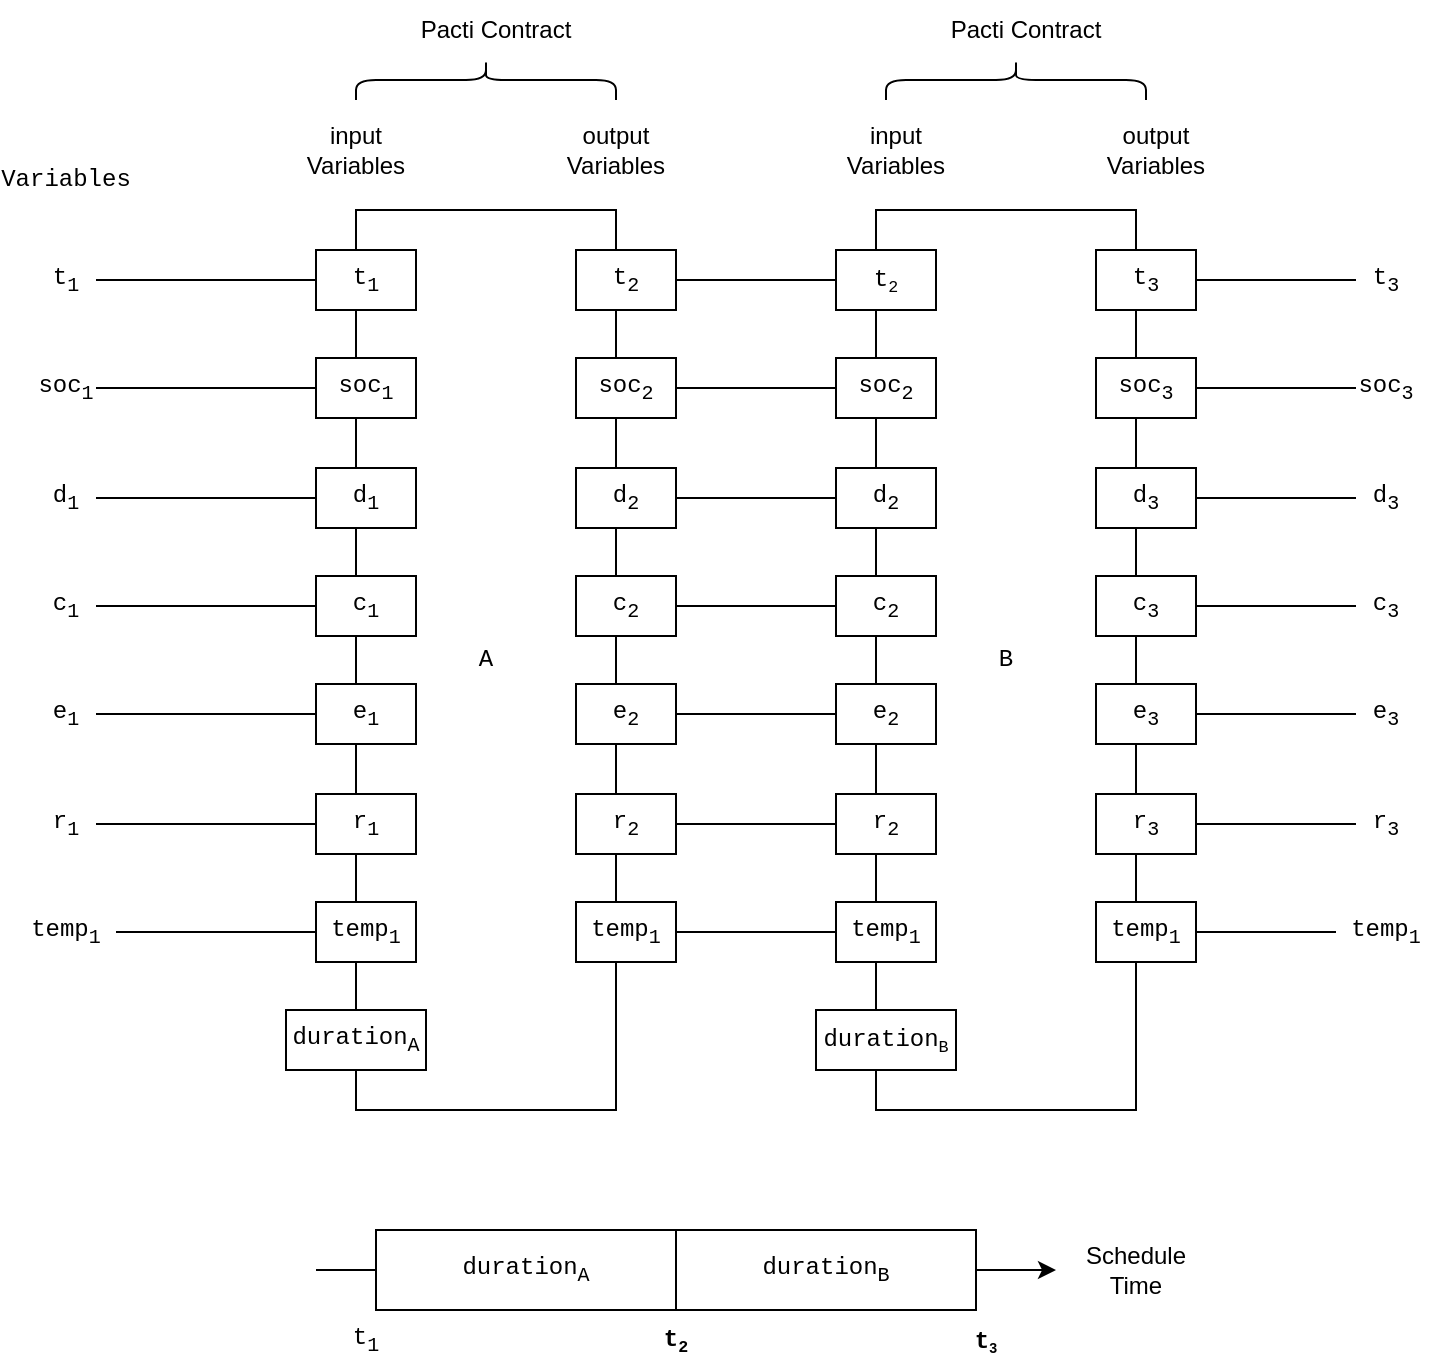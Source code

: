 <mxfile version="20.8.16" type="device" pages="5"><diagram name="Page-1" id="65L9s0X-_qAf-1EEDN0x"><mxGraphModel dx="1028" dy="585" grid="1" gridSize="10" guides="1" tooltips="1" connect="1" arrows="1" fold="1" page="1" pageScale="1" pageWidth="850" pageHeight="1100" math="0" shadow="0"><root><mxCell id="0"/><mxCell id="1" parent="0"/><mxCell id="GHHUwfC4cXGNXOGr5f7a-5" value="" style="endArrow=classic;html=1;rounded=0;" parent="1" edge="1"><mxGeometry width="50" height="50" relative="1" as="geometry"><mxPoint x="210" y="660" as="sourcePoint"/><mxPoint x="580" y="660" as="targetPoint"/></mxGeometry></mxCell><mxCell id="GHHUwfC4cXGNXOGr5f7a-6" value="Schedule&lt;br&gt;Time" style="text;html=1;strokeColor=none;fillColor=none;align=center;verticalAlign=middle;whiteSpace=wrap;rounded=0;container=0;" parent="1" vertex="1"><mxGeometry x="590" y="645" width="60" height="30" as="geometry"/></mxCell><mxCell id="GHHUwfC4cXGNXOGr5f7a-12" value="Variables" style="text;html=1;strokeColor=none;fillColor=none;align=center;verticalAlign=middle;whiteSpace=wrap;rounded=0;fontFamily=Courier New;container=0;" parent="1" vertex="1"><mxGeometry x="55" y="100" width="60" height="30" as="geometry"/></mxCell><mxCell id="JNxAYAF8ZLGorr7LrzFy-1" value="input&lt;br&gt;Variables" style="text;html=1;strokeColor=none;fillColor=none;align=center;verticalAlign=middle;whiteSpace=wrap;rounded=0;container=0;" parent="1" vertex="1"><mxGeometry x="200" y="85" width="60" height="30" as="geometry"/></mxCell><mxCell id="JNxAYAF8ZLGorr7LrzFy-2" value="input&lt;br&gt;Variables" style="text;html=1;strokeColor=none;fillColor=none;align=center;verticalAlign=middle;whiteSpace=wrap;rounded=0;container=0;" parent="1" vertex="1"><mxGeometry x="470" y="85" width="60" height="30" as="geometry"/></mxCell><mxCell id="JNxAYAF8ZLGorr7LrzFy-3" value="output&lt;br&gt;Variables" style="text;html=1;strokeColor=none;fillColor=none;align=center;verticalAlign=middle;whiteSpace=wrap;rounded=0;container=0;" parent="1" vertex="1"><mxGeometry x="330" y="85" width="60" height="30" as="geometry"/></mxCell><mxCell id="JNxAYAF8ZLGorr7LrzFy-4" value="output&lt;br&gt;Variables" style="text;html=1;strokeColor=none;fillColor=none;align=center;verticalAlign=middle;whiteSpace=wrap;rounded=0;container=0;" parent="1" vertex="1"><mxGeometry x="600" y="85" width="60" height="30" as="geometry"/></mxCell><mxCell id="JNxAYAF8ZLGorr7LrzFy-5" value="" style="shape=curlyBracket;whiteSpace=wrap;html=1;rounded=1;flipH=1;labelPosition=right;verticalLabelPosition=middle;align=left;verticalAlign=middle;rotation=-90;container=0;" parent="1" vertex="1"><mxGeometry x="285" width="20" height="130" as="geometry"/></mxCell><mxCell id="JNxAYAF8ZLGorr7LrzFy-6" value="Pacti Contract" style="text;html=1;strokeColor=none;fillColor=none;align=center;verticalAlign=middle;whiteSpace=wrap;rounded=0;container=0;" parent="1" vertex="1"><mxGeometry x="255" y="25" width="90" height="30" as="geometry"/></mxCell><mxCell id="JNxAYAF8ZLGorr7LrzFy-7" value="Pacti Contract" style="text;html=1;strokeColor=none;fillColor=none;align=center;verticalAlign=middle;whiteSpace=wrap;rounded=0;container=0;" parent="1" vertex="1"><mxGeometry x="520" y="25" width="90" height="30" as="geometry"/></mxCell><mxCell id="JNxAYAF8ZLGorr7LrzFy-8" value="" style="shape=curlyBracket;whiteSpace=wrap;html=1;rounded=1;flipH=1;labelPosition=right;verticalLabelPosition=middle;align=left;verticalAlign=middle;rotation=-90;container=0;" parent="1" vertex="1"><mxGeometry x="550" width="20" height="130" as="geometry"/></mxCell><mxCell id="GHHUwfC4cXGNXOGr5f7a-58" value="B" style="rounded=0;whiteSpace=wrap;html=1;fontFamily=Courier New;container=0;" parent="1" vertex="1"><mxGeometry x="490" y="130" width="130" height="450" as="geometry"/></mxCell><mxCell id="GHHUwfC4cXGNXOGr5f7a-50" value="A" style="rounded=0;whiteSpace=wrap;html=1;fontFamily=Courier New;container=0;" parent="1" vertex="1"><mxGeometry x="230" y="130" width="130" height="450" as="geometry"/></mxCell><mxCell id="JgjSR3ePcUWSz3OTVdEF-21" value="" style="group" parent="1" vertex="1" connectable="0"><mxGeometry x="70" y="150" width="690" height="30" as="geometry"/></mxCell><mxCell id="GHHUwfC4cXGNXOGr5f7a-7" value="&lt;font face=&quot;Courier New&quot;&gt;t&lt;sub&gt;1&lt;/sub&gt;&lt;/font&gt;" style="text;html=1;strokeColor=none;fillColor=none;align=center;verticalAlign=middle;whiteSpace=wrap;rounded=0;container=0;" parent="JgjSR3ePcUWSz3OTVdEF-21" vertex="1"><mxGeometry width="30" height="30" as="geometry"/></mxCell><mxCell id="GHHUwfC4cXGNXOGr5f7a-74" value="&lt;font face=&quot;Courier New&quot;&gt;t&lt;sub&gt;3&lt;/sub&gt;&lt;/font&gt;" style="text;html=1;strokeColor=none;fillColor=none;align=center;verticalAlign=middle;whiteSpace=wrap;rounded=0;container=0;" parent="JgjSR3ePcUWSz3OTVdEF-21" vertex="1"><mxGeometry x="660" width="30" height="30" as="geometry"/></mxCell><mxCell id="GHHUwfC4cXGNXOGr5f7a-79" style="edgeStyle=orthogonalEdgeStyle;rounded=0;orthogonalLoop=1;jettySize=auto;html=1;entryX=0;entryY=0.5;entryDx=0;entryDy=0;fontFamily=Courier New;endArrow=none;endFill=0;" parent="JgjSR3ePcUWSz3OTVdEF-21" source="GHHUwfC4cXGNXOGr5f7a-64" target="GHHUwfC4cXGNXOGr5f7a-74" edge="1"><mxGeometry relative="1" as="geometry"/></mxCell><mxCell id="GHHUwfC4cXGNXOGr5f7a-59" value="t&lt;span style=&quot;font-size: 10px;&quot;&gt;&lt;sub&gt;2&lt;/sub&gt;&lt;/span&gt;" style="rounded=0;whiteSpace=wrap;html=1;fontFamily=Courier New;container=0;" parent="JgjSR3ePcUWSz3OTVdEF-21" vertex="1"><mxGeometry x="400" width="50" height="30" as="geometry"/></mxCell><mxCell id="GHHUwfC4cXGNXOGr5f7a-64" value="t&lt;sub&gt;3&lt;/sub&gt;" style="rounded=0;whiteSpace=wrap;html=1;fontFamily=Courier New;container=0;" parent="JgjSR3ePcUWSz3OTVdEF-21" vertex="1"><mxGeometry x="530" width="50" height="30" as="geometry"/></mxCell><mxCell id="GHHUwfC4cXGNXOGr5f7a-44" value="t&lt;sub&gt;1&lt;/sub&gt;" style="rounded=0;whiteSpace=wrap;html=1;fontFamily=Courier New;container=0;" parent="JgjSR3ePcUWSz3OTVdEF-21" vertex="1"><mxGeometry x="140" width="50" height="30" as="geometry"/></mxCell><mxCell id="GHHUwfC4cXGNXOGr5f7a-25" style="edgeStyle=orthogonalEdgeStyle;rounded=0;orthogonalLoop=1;jettySize=auto;html=1;exitX=1;exitY=0.5;exitDx=0;exitDy=0;entryX=0;entryY=0.5;entryDx=0;entryDy=0;fontFamily=Courier New;endArrow=none;endFill=0;" parent="JgjSR3ePcUWSz3OTVdEF-21" source="GHHUwfC4cXGNXOGr5f7a-7" target="GHHUwfC4cXGNXOGr5f7a-44" edge="1"><mxGeometry relative="1" as="geometry"><mxPoint x="110" y="15" as="targetPoint"/></mxGeometry></mxCell><mxCell id="GHHUwfC4cXGNXOGr5f7a-51" value="t&lt;sub&gt;2&lt;/sub&gt;" style="rounded=0;whiteSpace=wrap;html=1;fontFamily=Courier New;container=0;" parent="JgjSR3ePcUWSz3OTVdEF-21" vertex="1"><mxGeometry x="270" width="50" height="30" as="geometry"/></mxCell><mxCell id="GHHUwfC4cXGNXOGr5f7a-69" style="edgeStyle=orthogonalEdgeStyle;rounded=0;orthogonalLoop=1;jettySize=auto;html=1;exitX=1;exitY=0.5;exitDx=0;exitDy=0;entryX=0;entryY=0.5;entryDx=0;entryDy=0;fontFamily=Courier New;endArrow=none;endFill=0;" parent="JgjSR3ePcUWSz3OTVdEF-21" source="GHHUwfC4cXGNXOGr5f7a-51" target="GHHUwfC4cXGNXOGr5f7a-59" edge="1"><mxGeometry relative="1" as="geometry"><mxPoint x="40" y="25" as="sourcePoint"/><mxPoint x="150" y="25" as="targetPoint"/></mxGeometry></mxCell><mxCell id="JgjSR3ePcUWSz3OTVdEF-22" value="" style="group" parent="1" vertex="1" connectable="0"><mxGeometry x="70" y="204" width="690" height="30" as="geometry"/></mxCell><mxCell id="GHHUwfC4cXGNXOGr5f7a-8" value="&lt;font face=&quot;Courier New&quot;&gt;soc&lt;sub&gt;1&lt;/sub&gt;&lt;/font&gt;" style="text;html=1;strokeColor=none;fillColor=none;align=center;verticalAlign=middle;whiteSpace=wrap;rounded=0;container=0;" parent="JgjSR3ePcUWSz3OTVdEF-22" vertex="1"><mxGeometry width="30" height="30" as="geometry"/></mxCell><mxCell id="GHHUwfC4cXGNXOGr5f7a-75" value="&lt;font face=&quot;Courier New&quot;&gt;soc&lt;sub&gt;3&lt;/sub&gt;&lt;/font&gt;" style="text;html=1;strokeColor=none;fillColor=none;align=center;verticalAlign=middle;whiteSpace=wrap;rounded=0;container=0;" parent="JgjSR3ePcUWSz3OTVdEF-22" vertex="1"><mxGeometry x="660" width="30" height="30" as="geometry"/></mxCell><mxCell id="GHHUwfC4cXGNXOGr5f7a-80" style="edgeStyle=orthogonalEdgeStyle;rounded=0;orthogonalLoop=1;jettySize=auto;html=1;entryX=0;entryY=0.5;entryDx=0;entryDy=0;fontFamily=Courier New;endArrow=none;endFill=0;" parent="JgjSR3ePcUWSz3OTVdEF-22" source="GHHUwfC4cXGNXOGr5f7a-65" target="GHHUwfC4cXGNXOGr5f7a-75" edge="1"><mxGeometry relative="1" as="geometry"/></mxCell><mxCell id="GHHUwfC4cXGNXOGr5f7a-60" value="soc&lt;sub&gt;2&lt;/sub&gt;" style="rounded=0;whiteSpace=wrap;html=1;fontFamily=Courier New;container=0;" parent="JgjSR3ePcUWSz3OTVdEF-22" vertex="1"><mxGeometry x="400" width="50" height="30" as="geometry"/></mxCell><mxCell id="GHHUwfC4cXGNXOGr5f7a-65" value="soc&lt;sub&gt;3&lt;/sub&gt;" style="rounded=0;whiteSpace=wrap;html=1;fontFamily=Courier New;container=0;" parent="JgjSR3ePcUWSz3OTVdEF-22" vertex="1"><mxGeometry x="530" width="50" height="30" as="geometry"/></mxCell><mxCell id="GHHUwfC4cXGNXOGr5f7a-45" value="soc&lt;sub&gt;1&lt;/sub&gt;" style="rounded=0;whiteSpace=wrap;html=1;fontFamily=Courier New;container=0;" parent="JgjSR3ePcUWSz3OTVdEF-22" vertex="1"><mxGeometry x="140" width="50" height="30" as="geometry"/></mxCell><mxCell id="GHHUwfC4cXGNXOGr5f7a-26" style="edgeStyle=orthogonalEdgeStyle;rounded=0;orthogonalLoop=1;jettySize=auto;html=1;exitX=1;exitY=0.5;exitDx=0;exitDy=0;entryX=0;entryY=0.5;entryDx=0;entryDy=0;fontFamily=Courier New;endArrow=none;endFill=0;" parent="JgjSR3ePcUWSz3OTVdEF-22" source="GHHUwfC4cXGNXOGr5f7a-8" target="GHHUwfC4cXGNXOGr5f7a-45" edge="1"><mxGeometry relative="1" as="geometry"><mxPoint x="110" y="5" as="targetPoint"/></mxGeometry></mxCell><mxCell id="GHHUwfC4cXGNXOGr5f7a-52" value="soc&lt;sub&gt;2&lt;/sub&gt;" style="rounded=0;whiteSpace=wrap;html=1;fontFamily=Courier New;container=0;" parent="JgjSR3ePcUWSz3OTVdEF-22" vertex="1"><mxGeometry x="270" width="50" height="30" as="geometry"/></mxCell><mxCell id="GHHUwfC4cXGNXOGr5f7a-70" style="edgeStyle=orthogonalEdgeStyle;rounded=0;orthogonalLoop=1;jettySize=auto;html=1;exitX=1;exitY=0.5;exitDx=0;exitDy=0;entryX=0;entryY=0.5;entryDx=0;entryDy=0;fontFamily=Courier New;endArrow=none;endFill=0;" parent="JgjSR3ePcUWSz3OTVdEF-22" source="GHHUwfC4cXGNXOGr5f7a-52" target="GHHUwfC4cXGNXOGr5f7a-60" edge="1"><mxGeometry relative="1" as="geometry"><mxPoint x="330" y="-33" as="sourcePoint"/><mxPoint x="410" y="-33" as="targetPoint"/></mxGeometry></mxCell><mxCell id="JgjSR3ePcUWSz3OTVdEF-23" value="" style="group" parent="1" vertex="1" connectable="0"><mxGeometry x="70" y="259" width="690" height="30" as="geometry"/></mxCell><mxCell id="GHHUwfC4cXGNXOGr5f7a-9" value="&lt;font face=&quot;Courier New&quot;&gt;d&lt;sub&gt;1&lt;/sub&gt;&lt;/font&gt;" style="text;html=1;strokeColor=none;fillColor=none;align=center;verticalAlign=middle;whiteSpace=wrap;rounded=0;container=0;" parent="JgjSR3ePcUWSz3OTVdEF-23" vertex="1"><mxGeometry width="30" height="30" as="geometry"/></mxCell><mxCell id="GHHUwfC4cXGNXOGr5f7a-76" value="&lt;font face=&quot;Courier New&quot;&gt;d&lt;sub&gt;3&lt;/sub&gt;&lt;/font&gt;" style="text;html=1;strokeColor=none;fillColor=none;align=center;verticalAlign=middle;whiteSpace=wrap;rounded=0;container=0;" parent="JgjSR3ePcUWSz3OTVdEF-23" vertex="1"><mxGeometry x="660" width="30" height="30" as="geometry"/></mxCell><mxCell id="GHHUwfC4cXGNXOGr5f7a-81" style="edgeStyle=orthogonalEdgeStyle;rounded=0;orthogonalLoop=1;jettySize=auto;html=1;entryX=0;entryY=0.5;entryDx=0;entryDy=0;fontFamily=Courier New;endArrow=none;endFill=0;" parent="JgjSR3ePcUWSz3OTVdEF-23" source="GHHUwfC4cXGNXOGr5f7a-66" target="GHHUwfC4cXGNXOGr5f7a-76" edge="1"><mxGeometry relative="1" as="geometry"/></mxCell><mxCell id="GHHUwfC4cXGNXOGr5f7a-61" value="d&lt;sub&gt;2&lt;/sub&gt;" style="rounded=0;whiteSpace=wrap;html=1;fontFamily=Courier New;container=0;" parent="JgjSR3ePcUWSz3OTVdEF-23" vertex="1"><mxGeometry x="400" width="50" height="30" as="geometry"/></mxCell><mxCell id="GHHUwfC4cXGNXOGr5f7a-66" value="d&lt;sub&gt;3&lt;/sub&gt;" style="rounded=0;whiteSpace=wrap;html=1;fontFamily=Courier New;container=0;" parent="JgjSR3ePcUWSz3OTVdEF-23" vertex="1"><mxGeometry x="530" width="50" height="30" as="geometry"/></mxCell><mxCell id="GHHUwfC4cXGNXOGr5f7a-46" value="d&lt;sub&gt;1&lt;/sub&gt;" style="rounded=0;whiteSpace=wrap;html=1;fontFamily=Courier New;container=0;" parent="JgjSR3ePcUWSz3OTVdEF-23" vertex="1"><mxGeometry x="140" width="50" height="30" as="geometry"/></mxCell><mxCell id="GHHUwfC4cXGNXOGr5f7a-27" style="edgeStyle=orthogonalEdgeStyle;rounded=0;orthogonalLoop=1;jettySize=auto;html=1;entryX=0;entryY=0.5;entryDx=0;entryDy=0;fontFamily=Courier New;endArrow=none;endFill=0;" parent="JgjSR3ePcUWSz3OTVdEF-23" source="GHHUwfC4cXGNXOGr5f7a-9" target="GHHUwfC4cXGNXOGr5f7a-46" edge="1"><mxGeometry relative="1" as="geometry"><mxPoint x="110" y="-5" as="targetPoint"/></mxGeometry></mxCell><mxCell id="GHHUwfC4cXGNXOGr5f7a-53" value="d&lt;sub&gt;2&lt;/sub&gt;" style="rounded=0;whiteSpace=wrap;html=1;fontFamily=Courier New;container=0;" parent="JgjSR3ePcUWSz3OTVdEF-23" vertex="1"><mxGeometry x="270" width="50" height="30" as="geometry"/></mxCell><mxCell id="GHHUwfC4cXGNXOGr5f7a-71" style="edgeStyle=orthogonalEdgeStyle;rounded=0;orthogonalLoop=1;jettySize=auto;html=1;entryX=0;entryY=0.5;entryDx=0;entryDy=0;fontFamily=Courier New;endArrow=none;endFill=0;" parent="JgjSR3ePcUWSz3OTVdEF-23" source="GHHUwfC4cXGNXOGr5f7a-53" target="GHHUwfC4cXGNXOGr5f7a-61" edge="1"><mxGeometry relative="1" as="geometry"/></mxCell><mxCell id="JgjSR3ePcUWSz3OTVdEF-24" value="" style="group" parent="1" vertex="1" connectable="0"><mxGeometry x="70" y="313" width="690" height="30" as="geometry"/></mxCell><mxCell id="JgjSR3ePcUWSz3OTVdEF-12" value="&lt;font face=&quot;Courier New&quot;&gt;c&lt;sub&gt;1&lt;/sub&gt;&lt;/font&gt;" style="text;html=1;strokeColor=none;fillColor=none;align=center;verticalAlign=middle;whiteSpace=wrap;rounded=0;container=0;" parent="JgjSR3ePcUWSz3OTVdEF-24" vertex="1"><mxGeometry width="30" height="30" as="geometry"/></mxCell><mxCell id="JgjSR3ePcUWSz3OTVdEF-13" value="c&lt;sub&gt;1&lt;/sub&gt;" style="rounded=0;whiteSpace=wrap;html=1;fontFamily=Courier New;container=0;" parent="JgjSR3ePcUWSz3OTVdEF-24" vertex="1"><mxGeometry x="140" width="50" height="30" as="geometry"/></mxCell><mxCell id="JgjSR3ePcUWSz3OTVdEF-11" style="edgeStyle=orthogonalEdgeStyle;rounded=0;orthogonalLoop=1;jettySize=auto;html=1;entryX=0;entryY=0.5;entryDx=0;entryDy=0;fontFamily=Courier New;endArrow=none;endFill=0;" parent="JgjSR3ePcUWSz3OTVdEF-24" source="JgjSR3ePcUWSz3OTVdEF-12" target="JgjSR3ePcUWSz3OTVdEF-13" edge="1"><mxGeometry relative="1" as="geometry"><mxPoint x="110" y="-15" as="targetPoint"/></mxGeometry></mxCell><mxCell id="JgjSR3ePcUWSz3OTVdEF-14" value="c&lt;sub&gt;2&lt;/sub&gt;" style="rounded=0;whiteSpace=wrap;html=1;fontFamily=Courier New;container=0;" parent="JgjSR3ePcUWSz3OTVdEF-24" vertex="1"><mxGeometry x="270" width="50" height="30" as="geometry"/></mxCell><mxCell id="JgjSR3ePcUWSz3OTVdEF-16" value="c&lt;sub&gt;3&lt;/sub&gt;" style="rounded=0;whiteSpace=wrap;html=1;fontFamily=Courier New;container=0;" parent="JgjSR3ePcUWSz3OTVdEF-24" vertex="1"><mxGeometry x="530" width="50" height="30" as="geometry"/></mxCell><mxCell id="JgjSR3ePcUWSz3OTVdEF-17" style="edgeStyle=orthogonalEdgeStyle;rounded=0;orthogonalLoop=1;jettySize=auto;html=1;entryX=0;entryY=0.5;entryDx=0;entryDy=0;fontFamily=Courier New;endArrow=none;endFill=0;" parent="JgjSR3ePcUWSz3OTVdEF-24" source="JgjSR3ePcUWSz3OTVdEF-14" target="JgjSR3ePcUWSz3OTVdEF-15" edge="1"><mxGeometry relative="1" as="geometry"/></mxCell><mxCell id="JgjSR3ePcUWSz3OTVdEF-18" value="&lt;font face=&quot;Courier New&quot;&gt;c&lt;sub&gt;3&lt;/sub&gt;&lt;/font&gt;" style="text;html=1;strokeColor=none;fillColor=none;align=center;verticalAlign=middle;whiteSpace=wrap;rounded=0;container=0;" parent="JgjSR3ePcUWSz3OTVdEF-24" vertex="1"><mxGeometry x="660" width="30" height="30" as="geometry"/></mxCell><mxCell id="JgjSR3ePcUWSz3OTVdEF-19" style="edgeStyle=orthogonalEdgeStyle;rounded=0;orthogonalLoop=1;jettySize=auto;html=1;entryX=0;entryY=0.5;entryDx=0;entryDy=0;fontFamily=Courier New;endArrow=none;endFill=0;" parent="JgjSR3ePcUWSz3OTVdEF-24" source="JgjSR3ePcUWSz3OTVdEF-16" target="JgjSR3ePcUWSz3OTVdEF-18" edge="1"><mxGeometry relative="1" as="geometry"/></mxCell><mxCell id="JgjSR3ePcUWSz3OTVdEF-15" value="c&lt;sub&gt;2&lt;/sub&gt;" style="rounded=0;whiteSpace=wrap;html=1;fontFamily=Courier New;container=0;" parent="JgjSR3ePcUWSz3OTVdEF-24" vertex="1"><mxGeometry x="400" width="50" height="30" as="geometry"/></mxCell><mxCell id="JgjSR3ePcUWSz3OTVdEF-25" value="" style="group" parent="1" vertex="1" connectable="0"><mxGeometry x="70" y="367" width="690" height="30" as="geometry"/></mxCell><mxCell id="GHHUwfC4cXGNXOGr5f7a-10" value="&lt;font face=&quot;Courier New&quot;&gt;e&lt;sub&gt;1&lt;/sub&gt;&lt;/font&gt;" style="text;html=1;strokeColor=none;fillColor=none;align=center;verticalAlign=middle;whiteSpace=wrap;rounded=0;container=0;" parent="JgjSR3ePcUWSz3OTVdEF-25" vertex="1"><mxGeometry width="30" height="30" as="geometry"/></mxCell><mxCell id="GHHUwfC4cXGNXOGr5f7a-77" value="&lt;font face=&quot;Courier New&quot;&gt;e&lt;sub&gt;3&lt;/sub&gt;&lt;/font&gt;" style="text;html=1;strokeColor=none;fillColor=none;align=center;verticalAlign=middle;whiteSpace=wrap;rounded=0;container=0;" parent="JgjSR3ePcUWSz3OTVdEF-25" vertex="1"><mxGeometry x="660" width="30" height="30" as="geometry"/></mxCell><mxCell id="GHHUwfC4cXGNXOGr5f7a-82" style="edgeStyle=orthogonalEdgeStyle;rounded=0;orthogonalLoop=1;jettySize=auto;html=1;entryX=0;entryY=0.5;entryDx=0;entryDy=0;fontFamily=Courier New;endArrow=none;endFill=0;" parent="JgjSR3ePcUWSz3OTVdEF-25" source="GHHUwfC4cXGNXOGr5f7a-67" target="GHHUwfC4cXGNXOGr5f7a-77" edge="1"><mxGeometry relative="1" as="geometry"/></mxCell><mxCell id="GHHUwfC4cXGNXOGr5f7a-62" value="e&lt;sub&gt;2&lt;/sub&gt;" style="rounded=0;whiteSpace=wrap;html=1;fontFamily=Courier New;container=0;" parent="JgjSR3ePcUWSz3OTVdEF-25" vertex="1"><mxGeometry x="400" width="50" height="30" as="geometry"/></mxCell><mxCell id="GHHUwfC4cXGNXOGr5f7a-67" value="e&lt;sub&gt;3&lt;/sub&gt;" style="rounded=0;whiteSpace=wrap;html=1;fontFamily=Courier New;container=0;" parent="JgjSR3ePcUWSz3OTVdEF-25" vertex="1"><mxGeometry x="530" width="50" height="30" as="geometry"/></mxCell><mxCell id="GHHUwfC4cXGNXOGr5f7a-47" value="e&lt;sub&gt;1&lt;/sub&gt;" style="rounded=0;whiteSpace=wrap;html=1;fontFamily=Courier New;container=0;" parent="JgjSR3ePcUWSz3OTVdEF-25" vertex="1"><mxGeometry x="140" width="50" height="30" as="geometry"/></mxCell><mxCell id="GHHUwfC4cXGNXOGr5f7a-28" style="edgeStyle=orthogonalEdgeStyle;rounded=0;orthogonalLoop=1;jettySize=auto;html=1;entryX=0;entryY=0.5;entryDx=0;entryDy=0;fontFamily=Courier New;endArrow=none;endFill=0;" parent="JgjSR3ePcUWSz3OTVdEF-25" source="GHHUwfC4cXGNXOGr5f7a-10" target="GHHUwfC4cXGNXOGr5f7a-47" edge="1"><mxGeometry relative="1" as="geometry"><mxPoint x="110" y="-15" as="targetPoint"/></mxGeometry></mxCell><mxCell id="GHHUwfC4cXGNXOGr5f7a-54" value="e&lt;sub&gt;2&lt;/sub&gt;" style="rounded=0;whiteSpace=wrap;html=1;fontFamily=Courier New;container=0;" parent="JgjSR3ePcUWSz3OTVdEF-25" vertex="1"><mxGeometry x="270" width="50" height="30" as="geometry"/></mxCell><mxCell id="GHHUwfC4cXGNXOGr5f7a-72" style="edgeStyle=orthogonalEdgeStyle;rounded=0;orthogonalLoop=1;jettySize=auto;html=1;entryX=0;entryY=0.5;entryDx=0;entryDy=0;fontFamily=Courier New;endArrow=none;endFill=0;" parent="JgjSR3ePcUWSz3OTVdEF-25" source="GHHUwfC4cXGNXOGr5f7a-54" target="GHHUwfC4cXGNXOGr5f7a-62" edge="1"><mxGeometry relative="1" as="geometry"/></mxCell><mxCell id="JgjSR3ePcUWSz3OTVdEF-26" value="" style="group" parent="1" vertex="1" connectable="0"><mxGeometry x="70" y="422" width="690" height="30" as="geometry"/></mxCell><mxCell id="GHHUwfC4cXGNXOGr5f7a-11" value="&lt;font face=&quot;Courier New&quot;&gt;r&lt;sub&gt;1&lt;/sub&gt;&lt;/font&gt;" style="text;html=1;strokeColor=none;fillColor=none;align=center;verticalAlign=middle;whiteSpace=wrap;rounded=0;container=0;" parent="JgjSR3ePcUWSz3OTVdEF-26" vertex="1"><mxGeometry width="30" height="30" as="geometry"/></mxCell><mxCell id="GHHUwfC4cXGNXOGr5f7a-78" value="&lt;font face=&quot;Courier New&quot;&gt;r&lt;sub&gt;3&lt;/sub&gt;&lt;/font&gt;" style="text;html=1;strokeColor=none;fillColor=none;align=center;verticalAlign=middle;whiteSpace=wrap;rounded=0;container=0;" parent="JgjSR3ePcUWSz3OTVdEF-26" vertex="1"><mxGeometry x="660" width="30" height="30" as="geometry"/></mxCell><mxCell id="GHHUwfC4cXGNXOGr5f7a-83" style="edgeStyle=orthogonalEdgeStyle;rounded=0;orthogonalLoop=1;jettySize=auto;html=1;entryX=0;entryY=0.5;entryDx=0;entryDy=0;fontFamily=Courier New;endArrow=none;endFill=0;" parent="JgjSR3ePcUWSz3OTVdEF-26" source="GHHUwfC4cXGNXOGr5f7a-68" target="GHHUwfC4cXGNXOGr5f7a-78" edge="1"><mxGeometry relative="1" as="geometry"/></mxCell><mxCell id="GHHUwfC4cXGNXOGr5f7a-63" value="r&lt;sub&gt;2&lt;/sub&gt;" style="rounded=0;whiteSpace=wrap;html=1;fontFamily=Courier New;container=0;" parent="JgjSR3ePcUWSz3OTVdEF-26" vertex="1"><mxGeometry x="400" width="50" height="30" as="geometry"/></mxCell><mxCell id="GHHUwfC4cXGNXOGr5f7a-68" value="r&lt;sub&gt;3&lt;/sub&gt;" style="rounded=0;whiteSpace=wrap;html=1;fontFamily=Courier New;container=0;" parent="JgjSR3ePcUWSz3OTVdEF-26" vertex="1"><mxGeometry x="530" width="50" height="30" as="geometry"/></mxCell><mxCell id="GHHUwfC4cXGNXOGr5f7a-48" value="r&lt;sub&gt;1&lt;/sub&gt;" style="rounded=0;whiteSpace=wrap;html=1;fontFamily=Courier New;container=0;" parent="JgjSR3ePcUWSz3OTVdEF-26" vertex="1"><mxGeometry x="140" width="50" height="30" as="geometry"/></mxCell><mxCell id="GHHUwfC4cXGNXOGr5f7a-29" style="edgeStyle=orthogonalEdgeStyle;rounded=0;orthogonalLoop=1;jettySize=auto;html=1;entryX=0;entryY=0.5;entryDx=0;entryDy=0;fontFamily=Courier New;endArrow=none;endFill=0;" parent="JgjSR3ePcUWSz3OTVdEF-26" source="GHHUwfC4cXGNXOGr5f7a-11" target="GHHUwfC4cXGNXOGr5f7a-48" edge="1"><mxGeometry relative="1" as="geometry"><mxPoint x="110" y="-25" as="targetPoint"/></mxGeometry></mxCell><mxCell id="GHHUwfC4cXGNXOGr5f7a-55" value="r&lt;sub&gt;2&lt;/sub&gt;" style="rounded=0;whiteSpace=wrap;html=1;fontFamily=Courier New;container=0;" parent="JgjSR3ePcUWSz3OTVdEF-26" vertex="1"><mxGeometry x="270" width="50" height="30" as="geometry"/></mxCell><mxCell id="GHHUwfC4cXGNXOGr5f7a-73" style="edgeStyle=orthogonalEdgeStyle;rounded=0;orthogonalLoop=1;jettySize=auto;html=1;entryX=0;entryY=0.5;entryDx=0;entryDy=0;fontFamily=Courier New;endArrow=none;endFill=0;" parent="JgjSR3ePcUWSz3OTVdEF-26" source="GHHUwfC4cXGNXOGr5f7a-55" target="GHHUwfC4cXGNXOGr5f7a-63" edge="1"><mxGeometry relative="1" as="geometry"/></mxCell><mxCell id="JgjSR3ePcUWSz3OTVdEF-27" value="" style="group" parent="1" vertex="1" connectable="0"><mxGeometry x="60" y="476" width="710" height="30" as="geometry"/></mxCell><mxCell id="3" value="&lt;span style=&quot;font-family: &amp;quot;Courier New&amp;quot;;&quot;&gt;temp&lt;/span&gt;&lt;sub style=&quot;font-family: &amp;quot;Courier New&amp;quot;;&quot;&gt;1&lt;/sub&gt;" style="text;html=1;strokeColor=none;fillColor=none;align=center;verticalAlign=middle;whiteSpace=wrap;rounded=0;container=0;" parent="JgjSR3ePcUWSz3OTVdEF-27" vertex="1"><mxGeometry width="50" height="30" as="geometry"/></mxCell><mxCell id="8" value="&lt;span style=&quot;font-family: &amp;quot;Courier New&amp;quot;;&quot;&gt;temp&lt;/span&gt;&lt;sub style=&quot;font-family: &amp;quot;Courier New&amp;quot;;&quot;&gt;1&lt;/sub&gt;" style="text;html=1;strokeColor=none;fillColor=none;align=center;verticalAlign=middle;whiteSpace=wrap;rounded=0;container=0;" parent="JgjSR3ePcUWSz3OTVdEF-27" vertex="1"><mxGeometry x="660" width="50" height="30" as="geometry"/></mxCell><mxCell id="10" style="edgeStyle=none;html=1;endArrow=none;endFill=0;" parent="JgjSR3ePcUWSz3OTVdEF-27" source="7" target="8" edge="1"><mxGeometry relative="1" as="geometry"/></mxCell><mxCell id="6" value="temp&lt;sub&gt;1&lt;/sub&gt;" style="rounded=0;whiteSpace=wrap;html=1;fontFamily=Courier New;container=0;" parent="JgjSR3ePcUWSz3OTVdEF-27" vertex="1"><mxGeometry x="410" width="50" height="30" as="geometry"/></mxCell><mxCell id="7" value="temp&lt;sub&gt;1&lt;/sub&gt;" style="rounded=0;whiteSpace=wrap;html=1;fontFamily=Courier New;container=0;" parent="JgjSR3ePcUWSz3OTVdEF-27" vertex="1"><mxGeometry x="540" width="50" height="30" as="geometry"/></mxCell><mxCell id="2" value="temp&lt;sub&gt;1&lt;/sub&gt;" style="rounded=0;whiteSpace=wrap;html=1;fontFamily=Courier New;container=0;" parent="JgjSR3ePcUWSz3OTVdEF-27" vertex="1"><mxGeometry x="150" width="50" height="30" as="geometry"/></mxCell><mxCell id="4" style="edgeStyle=none;html=1;entryX=0;entryY=0.5;entryDx=0;entryDy=0;endArrow=none;endFill=0;" parent="JgjSR3ePcUWSz3OTVdEF-27" source="3" target="2" edge="1"><mxGeometry relative="1" as="geometry"/></mxCell><mxCell id="5" value="temp&lt;sub&gt;1&lt;/sub&gt;" style="rounded=0;whiteSpace=wrap;html=1;fontFamily=Courier New;container=0;" parent="JgjSR3ePcUWSz3OTVdEF-27" vertex="1"><mxGeometry x="280" width="50" height="30" as="geometry"/></mxCell><mxCell id="11" style="edgeStyle=none;html=1;entryX=0;entryY=0.5;entryDx=0;entryDy=0;endArrow=none;endFill=0;" parent="JgjSR3ePcUWSz3OTVdEF-27" source="5" target="6" edge="1"><mxGeometry relative="1" as="geometry"/></mxCell><mxCell id="GQUCZmTaOCg7K0bIQPWF-11" value="duration&lt;sub&gt;A&lt;/sub&gt;" style="rounded=0;whiteSpace=wrap;html=1;fontFamily=Courier New;container=0;" parent="1" vertex="1"><mxGeometry x="195" y="530" width="70" height="30" as="geometry"/></mxCell><mxCell id="GQUCZmTaOCg7K0bIQPWF-12" value="duration&lt;span style=&quot;font-size: 10px;&quot;&gt;&lt;sub&gt;B&lt;/sub&gt;&lt;/span&gt;" style="rounded=0;whiteSpace=wrap;html=1;fontFamily=Courier New;container=0;" parent="1" vertex="1"><mxGeometry x="460" y="530" width="70" height="30" as="geometry"/></mxCell><mxCell id="GQUCZmTaOCg7K0bIQPWF-13" value="duration&lt;sub&gt;A&lt;/sub&gt;" style="rounded=0;whiteSpace=wrap;html=1;fontFamily=Courier New;container=0;" parent="1" vertex="1"><mxGeometry x="240" y="640" width="150" height="40" as="geometry"/></mxCell><mxCell id="GQUCZmTaOCg7K0bIQPWF-16" value="&lt;font face=&quot;Courier New&quot;&gt;t&lt;sub&gt;1&lt;/sub&gt;&lt;/font&gt;" style="text;html=1;strokeColor=none;fillColor=none;align=center;verticalAlign=middle;whiteSpace=wrap;rounded=0;container=0;" parent="1" vertex="1"><mxGeometry x="220" y="680" width="30" height="30" as="geometry"/></mxCell><mxCell id="GQUCZmTaOCg7K0bIQPWF-17" value="&lt;font face=&quot;Courier New&quot;&gt;t&lt;span style=&quot;font-size: 10px;&quot;&gt;&lt;sub&gt;2&lt;/sub&gt;&lt;/span&gt;&lt;/font&gt;" style="text;html=1;strokeColor=none;fillColor=none;align=center;verticalAlign=middle;whiteSpace=wrap;rounded=0;container=0;fontStyle=1" parent="1" vertex="1"><mxGeometry x="375" y="680" width="30" height="30" as="geometry"/></mxCell><mxCell id="GQUCZmTaOCg7K0bIQPWF-18" value="duration&lt;sub&gt;B&lt;/sub&gt;" style="rounded=0;whiteSpace=wrap;html=1;fontFamily=Courier New;container=0;" parent="1" vertex="1"><mxGeometry x="390" y="640" width="150" height="40" as="geometry"/></mxCell><mxCell id="GQUCZmTaOCg7K0bIQPWF-19" value="&lt;font face=&quot;Courier New&quot;&gt;t&lt;span style=&quot;font-size: 8.333px;&quot;&gt;&lt;sub&gt;3&lt;/sub&gt;&lt;/span&gt;&lt;/font&gt;" style="text;html=1;strokeColor=none;fillColor=none;align=center;verticalAlign=middle;whiteSpace=wrap;rounded=0;container=0;fontStyle=1" parent="1" vertex="1"><mxGeometry x="530" y="680" width="30" height="30" as="geometry"/></mxCell></root></mxGraphModel></diagram><diagram id="YFy9KxKLwSKP1SXa1BMq" name="Power"><mxGraphModel dx="952" dy="525" grid="1" gridSize="10" guides="1" tooltips="1" connect="1" arrows="1" fold="1" page="1" pageScale="1" pageWidth="850" pageHeight="1100" math="1" shadow="0"><root><mxCell id="0"/><mxCell id="1" parent="0"/><mxCell id="UXGBiURXhwt7EM-cxG2c-10" value="B" style="rounded=0;whiteSpace=wrap;html=1;fontFamily=Courier New;container=0;" parent="1" vertex="1"><mxGeometry x="455" y="170" width="100" height="110" as="geometry"/></mxCell><mxCell id="UXGBiURXhwt7EM-cxG2c-11" value="A" style="rounded=0;whiteSpace=wrap;html=1;fontFamily=Courier New;container=0;" parent="1" vertex="1"><mxGeometry x="275" y="170" width="100" height="110" as="geometry"/></mxCell><mxCell id="UXGBiURXhwt7EM-cxG2c-82" value="$$\Delta T_{\texttt{A}}$$" style="rounded=0;whiteSpace=wrap;html=1;fontFamily=Courier New;container=0;" parent="1" vertex="1"><mxGeometry x="302.5" y="270" width="45" height="30" as="geometry"/></mxCell><mxCell id="UXGBiURXhwt7EM-cxG2c-31" style="edgeStyle=orthogonalEdgeStyle;rounded=0;orthogonalLoop=1;jettySize=auto;html=1;exitX=1;exitY=0.5;exitDx=0;exitDy=0;entryX=0;entryY=0.5;entryDx=0;entryDy=0;fontFamily=Courier New;endArrow=none;endFill=0;" parent="1" source="I5xUQ5jgqELxZbdij48P-18" target="I5xUQ5jgqELxZbdij48P-22" edge="1"><mxGeometry relative="1" as="geometry"><mxPoint x="390" y="235.0" as="sourcePoint"/><mxPoint x="440" y="235" as="targetPoint"/></mxGeometry></mxCell><mxCell id="I5xUQ5jgqELxZbdij48P-7" value="" style="group" vertex="1" connectable="0" parent="1"><mxGeometry x="250" y="210" width="50" height="40" as="geometry"/></mxCell><mxCell id="UXGBiURXhwt7EM-cxG2c-28" value="$$V_{\texttt{entry}}^{\texttt{A}}$$" style="rounded=0;whiteSpace=wrap;html=1;fontFamily=Courier New;container=0;" parent="I5xUQ5jgqELxZbdij48P-7" vertex="1"><mxGeometry width="50" height="40" as="geometry"/></mxCell><mxCell id="I5xUQ5jgqELxZbdij48P-17" value="" style="group" vertex="1" connectable="0" parent="1"><mxGeometry x="350" y="210" width="50" height="40" as="geometry"/></mxCell><mxCell id="I5xUQ5jgqELxZbdij48P-18" value="$$V_{\texttt{exit}}^{\texttt{A}}$$" style="rounded=0;whiteSpace=wrap;html=1;fontFamily=Courier New;container=0;" vertex="1" parent="I5xUQ5jgqELxZbdij48P-17"><mxGeometry width="50" height="40" as="geometry"/></mxCell><mxCell id="I5xUQ5jgqELxZbdij48P-19" value="" style="group" vertex="1" connectable="0" parent="1"><mxGeometry x="530" y="210" width="50" height="40" as="geometry"/></mxCell><mxCell id="I5xUQ5jgqELxZbdij48P-20" value="$$V_{\texttt{exit}}^{\texttt{B}}$$" style="rounded=0;whiteSpace=wrap;html=1;fontFamily=Courier New;container=0;" vertex="1" parent="I5xUQ5jgqELxZbdij48P-19"><mxGeometry width="50" height="40" as="geometry"/></mxCell><mxCell id="I5xUQ5jgqELxZbdij48P-21" value="" style="group" vertex="1" connectable="0" parent="1"><mxGeometry x="440" y="210" width="50" height="40" as="geometry"/></mxCell><mxCell id="I5xUQ5jgqELxZbdij48P-22" value="$$V_{\texttt{entry}}^{\texttt{B}}$$" style="rounded=0;whiteSpace=wrap;html=1;fontFamily=Courier New;container=0;" vertex="1" parent="I5xUQ5jgqELxZbdij48P-21"><mxGeometry width="50" height="40" as="geometry"/></mxCell><mxCell id="I5xUQ5jgqELxZbdij48P-23" value="$$\Delta T_{\texttt{B}}$$" style="rounded=0;whiteSpace=wrap;html=1;fontFamily=Courier New;container=0;" vertex="1" parent="1"><mxGeometry x="482.5" y="270" width="45" height="30" as="geometry"/></mxCell><mxCell id="I5xUQ5jgqELxZbdij48P-26" style="edgeStyle=orthogonalEdgeStyle;rounded=0;orthogonalLoop=1;jettySize=auto;html=1;entryX=0;entryY=0.5;entryDx=0;entryDy=0;endArrow=none;endFill=0;" edge="1" parent="1" target="UXGBiURXhwt7EM-cxG2c-28"><mxGeometry relative="1" as="geometry"><mxPoint x="215" y="230.0" as="sourcePoint"/></mxGeometry></mxCell><mxCell id="I5xUQ5jgqELxZbdij48P-27" style="edgeStyle=orthogonalEdgeStyle;rounded=0;orthogonalLoop=1;jettySize=auto;html=1;entryX=0;entryY=0.5;entryDx=0;entryDy=0;endArrow=none;endFill=0;" edge="1" parent="1" source="I5xUQ5jgqELxZbdij48P-20"><mxGeometry relative="1" as="geometry"><mxPoint x="615" y="230.0" as="targetPoint"/></mxGeometry></mxCell><mxCell id="I5xUQ5jgqELxZbdij48P-28" value="scenario&lt;br&gt;initial&lt;br&gt;conditions" style="text;html=1;strokeColor=none;fillColor=none;align=center;verticalAlign=middle;whiteSpace=wrap;rounded=0;container=0;" vertex="1" parent="1"><mxGeometry x="130" y="130" width="60" height="40" as="geometry"/></mxCell><mxCell id="I5xUQ5jgqELxZbdij48P-29" value="scenario&lt;br&gt;final&lt;br&gt;conditions" style="text;html=1;strokeColor=none;fillColor=none;align=center;verticalAlign=middle;whiteSpace=wrap;rounded=0;container=0;" vertex="1" parent="1"><mxGeometry x="622" y="130" width="60" height="40" as="geometry"/></mxCell><mxCell id="I5xUQ5jgqELxZbdij48P-33" value="$$gen_{\texttt{min,max}}^{\texttt{A}}$$" style="rounded=0;whiteSpace=wrap;html=1;fontFamily=Courier New;container=0;dashed=1;dashPattern=1 1;" vertex="1" parent="1"><mxGeometry x="290" y="160" width="70" height="30" as="geometry"/></mxCell><mxCell id="I5xUQ5jgqELxZbdij48P-34" value="$$cons_{\texttt{min,max}}^{\texttt{A}}$$" style="rounded=0;whiteSpace=wrap;html=1;fontFamily=Courier New;container=0;dashed=1;dashPattern=1 1;" vertex="1" parent="1"><mxGeometry x="470" y="160" width="70" height="30" as="geometry"/></mxCell><mxCell id="I5xUQ5jgqELxZbdij48P-35" value="Pacti Contracts" style="text;html=1;strokeColor=none;fillColor=none;align=center;verticalAlign=middle;whiteSpace=wrap;rounded=0;container=0;" vertex="1" parent="1"><mxGeometry x="710" y="205" width="80" height="40" as="geometry"/></mxCell><mxCell id="I5xUQ5jgqELxZbdij48P-36" value="$$V_{\texttt{initial}}$$" style="text;html=1;strokeColor=none;fillColor=none;align=center;verticalAlign=middle;whiteSpace=wrap;rounded=0;container=0;" vertex="1" parent="1"><mxGeometry x="145" y="210" width="80" height="40" as="geometry"/></mxCell><mxCell id="I5xUQ5jgqELxZbdij48P-37" value="$$V_{\texttt{final}}$$" style="text;html=1;strokeColor=none;fillColor=none;align=center;verticalAlign=middle;whiteSpace=wrap;rounded=0;container=0;" vertex="1" parent="1"><mxGeometry x="600" y="210" width="80" height="40" as="geometry"/></mxCell><mxCell id="39__76oghxuTmMJwkWMQ-1" value="" style="rounded=0;whiteSpace=wrap;html=1;strokeWidth=2;strokeColor=#FF0000;dashed=1;fillColor=none;shadow=0;" vertex="1" parent="1"><mxGeometry x="235" y="40" width="180" height="80" as="geometry"/></mxCell><mxCell id="39__76oghxuTmMJwkWMQ-2" value="$$V_{\texttt{initial}}$$" style="text;html=1;strokeColor=none;fillColor=none;align=center;verticalAlign=middle;whiteSpace=wrap;rounded=0;container=0;" vertex="1" parent="1"><mxGeometry x="145" y="58" width="80" height="40" as="geometry"/></mxCell><mxCell id="39__76oghxuTmMJwkWMQ-3" value="" style="ellipse;whiteSpace=wrap;html=1;aspect=fixed;shadow=0;fontColor=default;" vertex="1" parent="1"><mxGeometry x="228" y="70.5" width="15" height="15" as="geometry"/></mxCell><mxCell id="39__76oghxuTmMJwkWMQ-6" value="" style="rounded=0;whiteSpace=wrap;html=1;strokeWidth=2;strokeColor=#FF0000;dashed=1;fillColor=none;shadow=0;" vertex="1" parent="1"><mxGeometry x="415" y="40" width="180" height="80" as="geometry"/></mxCell><mxCell id="39__76oghxuTmMJwkWMQ-5" value="" style="ellipse;whiteSpace=wrap;html=1;aspect=fixed;shadow=0;fontColor=default;" vertex="1" parent="1"><mxGeometry x="408" y="70.5" width="15" height="15" as="geometry"/></mxCell><mxCell id="39__76oghxuTmMJwkWMQ-7" value="" style="ellipse;whiteSpace=wrap;html=1;aspect=fixed;shadow=0;fontColor=default;" vertex="1" parent="1"><mxGeometry x="587" y="70.5" width="15" height="15" as="geometry"/></mxCell><mxCell id="39__76oghxuTmMJwkWMQ-8" value="$$V_{\texttt{final}}$$" style="text;html=1;strokeColor=none;fillColor=none;align=center;verticalAlign=middle;whiteSpace=wrap;rounded=0;container=0;" vertex="1" parent="1"><mxGeometry x="602" y="58" width="80" height="40" as="geometry"/></mxCell><mxCell id="39__76oghxuTmMJwkWMQ-11" value="$$V_{\texttt{entry}}^{\texttt{A}}$$" style="text;html=1;strokeColor=none;fillColor=none;align=center;verticalAlign=middle;whiteSpace=wrap;rounded=0;fontColor=default;" vertex="1" parent="1"><mxGeometry x="230" y="75.99" width="60" height="30" as="geometry"/></mxCell><mxCell id="39__76oghxuTmMJwkWMQ-12" value="$$V_{\texttt{exit}}^{\texttt{A}}$$" style="text;html=1;strokeColor=none;fillColor=none;align=center;verticalAlign=middle;whiteSpace=wrap;rounded=0;fontColor=default;" vertex="1" parent="1"><mxGeometry x="360" y="75.99" width="60" height="30" as="geometry"/></mxCell><mxCell id="39__76oghxuTmMJwkWMQ-13" value="$$V_{\texttt{entry}}^{\texttt{B}}$$" style="text;html=1;strokeColor=none;fillColor=none;align=center;verticalAlign=middle;whiteSpace=wrap;rounded=0;fontColor=default;" vertex="1" parent="1"><mxGeometry x="412.5" y="75.99" width="60" height="30" as="geometry"/></mxCell><mxCell id="39__76oghxuTmMJwkWMQ-14" value="$$V_{\texttt{exit}}^{\texttt{B}}$$" style="text;html=1;strokeColor=none;fillColor=none;align=center;verticalAlign=middle;whiteSpace=wrap;rounded=0;fontColor=default;" vertex="1" parent="1"><mxGeometry x="542.5" y="75.99" width="60" height="30" as="geometry"/></mxCell><mxCell id="39__76oghxuTmMJwkWMQ-21" value="" style="curved=1;endArrow=open;html=1;rounded=0;startArrow=none;entryX=0;entryY=0;entryDx=0;entryDy=0;exitX=1;exitY=0;exitDx=0;exitDy=0;endFill=0;" edge="1" parent="1" source="39__76oghxuTmMJwkWMQ-3" target="39__76oghxuTmMJwkWMQ-5"><mxGeometry width="50" height="50" relative="1" as="geometry"><mxPoint x="90" y="130" as="sourcePoint"/><mxPoint x="640" y="130" as="targetPoint"/><Array as="points"><mxPoint x="280" y="60"/><mxPoint x="380" y="60"/></Array></mxGeometry></mxCell><mxCell id="39__76oghxuTmMJwkWMQ-22" value="" style="curved=1;endArrow=open;html=1;rounded=0;startArrow=none;entryX=0;entryY=0;entryDx=0;entryDy=0;exitX=1;exitY=0;exitDx=0;exitDy=0;endFill=0;" edge="1" parent="1" source="39__76oghxuTmMJwkWMQ-5" target="39__76oghxuTmMJwkWMQ-7"><mxGeometry width="50" height="50" relative="1" as="geometry"><mxPoint x="420.303" y="70.697" as="sourcePoint"/><mxPoint x="589.697" y="70.697" as="targetPoint"/><Array as="points"><mxPoint x="459.5" y="58"/><mxPoint x="559.5" y="58"/></Array></mxGeometry></mxCell><mxCell id="39__76oghxuTmMJwkWMQ-23" value="$$\Delta T_{\texttt{A}}$$" style="text;html=1;strokeColor=none;fillColor=none;align=center;verticalAlign=middle;whiteSpace=wrap;rounded=0;fontColor=default;" vertex="1" parent="1"><mxGeometry x="295" y="63" width="60" height="30" as="geometry"/></mxCell><mxCell id="39__76oghxuTmMJwkWMQ-24" value="$$\Delta T_{\texttt{B}}$$" style="text;html=1;strokeColor=none;fillColor=none;align=center;verticalAlign=middle;whiteSpace=wrap;rounded=0;fontColor=default;" vertex="1" parent="1"><mxGeometry x="480" y="63" width="60" height="30" as="geometry"/></mxCell><mxCell id="39__76oghxuTmMJwkWMQ-25" value="A" style="text;html=1;strokeColor=none;fillColor=none;align=center;verticalAlign=middle;whiteSpace=wrap;rounded=0;fontColor=default;" vertex="1" parent="1"><mxGeometry x="295" y="10" width="60" height="30" as="geometry"/></mxCell><mxCell id="39__76oghxuTmMJwkWMQ-26" value="B" style="text;html=1;strokeColor=none;fillColor=none;align=center;verticalAlign=middle;whiteSpace=wrap;rounded=0;fontColor=default;" vertex="1" parent="1"><mxGeometry x="482.5" y="10" width="60" height="30" as="geometry"/></mxCell><mxCell id="39__76oghxuTmMJwkWMQ-27" value="Mission&lt;br&gt;Scenario&lt;br&gt;Steps" style="text;html=1;strokeColor=none;fillColor=none;align=center;verticalAlign=middle;whiteSpace=wrap;rounded=0;container=0;" vertex="1" parent="1"><mxGeometry x="710" y="63" width="80" height="40" as="geometry"/></mxCell><mxCell id="39__76oghxuTmMJwkWMQ-29" value="" style="shape=flexArrow;endArrow=classic;startArrow=classic;html=1;rounded=0;fontColor=default;curved=1;endWidth=12.8;endSize=4.228;width=8;startWidth=12.8;startSize=4.228;" edge="1" parent="1"><mxGeometry width="100" height="100" relative="1" as="geometry"><mxPoint x="750" y="200" as="sourcePoint"/><mxPoint x="749.8" y="120" as="targetPoint"/></mxGeometry></mxCell></root></mxGraphModel></diagram><diagram name="scenario-steps" id="WbIV96WWwJ4TYFBczRvn"><mxGraphModel dx="1361" dy="750" grid="1" gridSize="10" guides="1" tooltips="1" connect="1" arrows="1" fold="1" page="1" pageScale="1" pageWidth="850" pageHeight="1100" math="1" shadow="0"><root><mxCell id="opgBd4MFaupX2PHaPArn-0"/><mxCell id="opgBd4MFaupX2PHaPArn-1" parent="opgBd4MFaupX2PHaPArn-0"/><mxCell id="opgBd4MFaupX2PHaPArn-2" value="B" style="rounded=0;whiteSpace=wrap;html=1;fontFamily=Courier New;container=0;" vertex="1" parent="opgBd4MFaupX2PHaPArn-1"><mxGeometry x="440" y="170" width="130" height="110" as="geometry"/></mxCell><mxCell id="opgBd4MFaupX2PHaPArn-3" value="A" style="rounded=0;whiteSpace=wrap;html=1;fontFamily=Courier New;container=0;" vertex="1" parent="opgBd4MFaupX2PHaPArn-1"><mxGeometry x="250" y="170" width="140" height="110" as="geometry"/></mxCell><mxCell id="opgBd4MFaupX2PHaPArn-5" style="edgeStyle=orthogonalEdgeStyle;rounded=0;orthogonalLoop=1;jettySize=auto;html=1;exitX=1;exitY=0.5;exitDx=0;exitDy=0;entryX=0;entryY=0.5;entryDx=0;entryDy=0;fontFamily=Courier New;endArrow=open;endFill=0;" edge="1" parent="opgBd4MFaupX2PHaPArn-1" source="opgBd4MFaupX2PHaPArn-3" target="opgBd4MFaupX2PHaPArn-2"><mxGeometry relative="1" as="geometry"><mxPoint x="400" y="230" as="sourcePoint"/><mxPoint x="440" y="230" as="targetPoint"/></mxGeometry></mxCell><mxCell id="opgBd4MFaupX2PHaPArn-15" style="edgeStyle=orthogonalEdgeStyle;rounded=0;orthogonalLoop=1;jettySize=auto;html=1;entryX=0;entryY=0.5;entryDx=0;entryDy=0;endArrow=open;endFill=0;" edge="1" parent="opgBd4MFaupX2PHaPArn-1" target="opgBd4MFaupX2PHaPArn-3" source="opgBd4MFaupX2PHaPArn-22"><mxGeometry relative="1" as="geometry"><mxPoint x="215" y="230.0" as="sourcePoint"/><mxPoint x="250" y="230" as="targetPoint"/></mxGeometry></mxCell><mxCell id="opgBd4MFaupX2PHaPArn-16" style="edgeStyle=orthogonalEdgeStyle;rounded=0;orthogonalLoop=1;jettySize=auto;html=1;endArrow=open;endFill=0;exitX=1;exitY=0.5;exitDx=0;exitDy=0;" edge="1" parent="opgBd4MFaupX2PHaPArn-1" source="opgBd4MFaupX2PHaPArn-2" target="opgBd4MFaupX2PHaPArn-23"><mxGeometry relative="1" as="geometry"><mxPoint x="580" y="230" as="sourcePoint"/><mxPoint x="615" y="230.0" as="targetPoint"/></mxGeometry></mxCell><mxCell id="opgBd4MFaupX2PHaPArn-17" value="scenario&lt;br&gt;initial&lt;br&gt;conditions" style="text;html=1;strokeColor=none;fillColor=none;align=center;verticalAlign=middle;whiteSpace=wrap;rounded=0;container=0;" vertex="1" parent="opgBd4MFaupX2PHaPArn-1"><mxGeometry x="155" y="130" width="60" height="40" as="geometry"/></mxCell><mxCell id="opgBd4MFaupX2PHaPArn-18" value="scenario&lt;br&gt;final&lt;br&gt;conditions" style="text;html=1;strokeColor=none;fillColor=none;align=center;verticalAlign=middle;whiteSpace=wrap;rounded=0;container=0;" vertex="1" parent="opgBd4MFaupX2PHaPArn-1"><mxGeometry x="612.5" y="130" width="60" height="40" as="geometry"/></mxCell><mxCell id="opgBd4MFaupX2PHaPArn-19" value="$$gen_{\texttt{min,max}}^{\texttt{A}}$$" style="rounded=0;whiteSpace=wrap;html=1;fontFamily=Courier New;container=0;dashed=1;dashPattern=1 1;" vertex="1" parent="opgBd4MFaupX2PHaPArn-1"><mxGeometry x="320" y="170" width="70" height="30" as="geometry"/></mxCell><mxCell id="opgBd4MFaupX2PHaPArn-20" value="$$cons_{\texttt{min,max}}^{\texttt{A}}$$" style="rounded=0;whiteSpace=wrap;html=1;fontFamily=Courier New;container=0;dashed=1;dashPattern=1 1;" vertex="1" parent="opgBd4MFaupX2PHaPArn-1"><mxGeometry x="500" y="170" width="70" height="30" as="geometry"/></mxCell><mxCell id="opgBd4MFaupX2PHaPArn-21" value="Pacti Contracts" style="text;html=1;strokeColor=none;fillColor=none;align=center;verticalAlign=middle;whiteSpace=wrap;rounded=0;container=0;" vertex="1" parent="opgBd4MFaupX2PHaPArn-1"><mxGeometry x="710" y="205" width="80" height="40" as="geometry"/></mxCell><mxCell id="opgBd4MFaupX2PHaPArn-22" value="$$V_{\texttt{initial}}$$" style="text;html=1;strokeColor=none;fillColor=none;align=center;verticalAlign=middle;whiteSpace=wrap;rounded=0;container=0;" vertex="1" parent="opgBd4MFaupX2PHaPArn-1"><mxGeometry x="145" y="205" width="80" height="40" as="geometry"/></mxCell><mxCell id="opgBd4MFaupX2PHaPArn-23" value="$$V_{\texttt{final}}$$" style="text;html=1;strokeColor=none;fillColor=none;align=center;verticalAlign=middle;whiteSpace=wrap;rounded=0;container=0;" vertex="1" parent="opgBd4MFaupX2PHaPArn-1"><mxGeometry x="602.5" y="205" width="80" height="40" as="geometry"/></mxCell><mxCell id="opgBd4MFaupX2PHaPArn-24" value="" style="rounded=0;whiteSpace=wrap;html=1;strokeWidth=2;strokeColor=#FF0000;dashed=1;fillColor=none;shadow=0;" vertex="1" parent="opgBd4MFaupX2PHaPArn-1"><mxGeometry x="235" y="40" width="180" height="80" as="geometry"/></mxCell><mxCell id="opgBd4MFaupX2PHaPArn-25" value="$$V_{\texttt{initial}}$$" style="text;html=1;strokeColor=none;fillColor=none;align=center;verticalAlign=middle;whiteSpace=wrap;rounded=0;container=0;" vertex="1" parent="opgBd4MFaupX2PHaPArn-1"><mxGeometry x="145" y="58" width="80" height="40" as="geometry"/></mxCell><mxCell id="opgBd4MFaupX2PHaPArn-26" value="" style="ellipse;whiteSpace=wrap;html=1;aspect=fixed;shadow=0;fontColor=default;" vertex="1" parent="opgBd4MFaupX2PHaPArn-1"><mxGeometry x="228" y="70.5" width="15" height="15" as="geometry"/></mxCell><mxCell id="opgBd4MFaupX2PHaPArn-27" value="" style="rounded=0;whiteSpace=wrap;html=1;strokeWidth=2;strokeColor=#FF0000;dashed=1;fillColor=none;shadow=0;" vertex="1" parent="opgBd4MFaupX2PHaPArn-1"><mxGeometry x="415" y="40" width="180" height="80" as="geometry"/></mxCell><mxCell id="opgBd4MFaupX2PHaPArn-28" value="" style="ellipse;whiteSpace=wrap;html=1;aspect=fixed;shadow=0;fontColor=default;" vertex="1" parent="opgBd4MFaupX2PHaPArn-1"><mxGeometry x="408" y="70.5" width="15" height="15" as="geometry"/></mxCell><mxCell id="opgBd4MFaupX2PHaPArn-29" value="" style="ellipse;whiteSpace=wrap;html=1;aspect=fixed;shadow=0;fontColor=default;" vertex="1" parent="opgBd4MFaupX2PHaPArn-1"><mxGeometry x="587" y="70.5" width="15" height="15" as="geometry"/></mxCell><mxCell id="opgBd4MFaupX2PHaPArn-30" value="$$V_{\texttt{final}}$$" style="text;html=1;strokeColor=none;fillColor=none;align=center;verticalAlign=middle;whiteSpace=wrap;rounded=0;container=0;" vertex="1" parent="opgBd4MFaupX2PHaPArn-1"><mxGeometry x="602.5" y="58" width="80" height="40" as="geometry"/></mxCell><mxCell id="opgBd4MFaupX2PHaPArn-31" value="$$V_{\texttt{entry}}^{\texttt{A}}$$" style="text;html=1;strokeColor=none;fillColor=none;align=center;verticalAlign=middle;whiteSpace=wrap;rounded=0;fontColor=default;" vertex="1" parent="opgBd4MFaupX2PHaPArn-1"><mxGeometry x="230" y="75.99" width="60" height="30" as="geometry"/></mxCell><mxCell id="opgBd4MFaupX2PHaPArn-32" value="$$V_{\texttt{exit}}^{\texttt{A}}$$" style="text;html=1;strokeColor=none;fillColor=none;align=center;verticalAlign=middle;whiteSpace=wrap;rounded=0;fontColor=default;" vertex="1" parent="opgBd4MFaupX2PHaPArn-1"><mxGeometry x="360" y="75.99" width="60" height="30" as="geometry"/></mxCell><mxCell id="opgBd4MFaupX2PHaPArn-33" value="$$V_{\texttt{entry}}^{\texttt{B}}$$" style="text;html=1;strokeColor=none;fillColor=none;align=center;verticalAlign=middle;whiteSpace=wrap;rounded=0;fontColor=default;" vertex="1" parent="opgBd4MFaupX2PHaPArn-1"><mxGeometry x="412.5" y="75.99" width="60" height="30" as="geometry"/></mxCell><mxCell id="opgBd4MFaupX2PHaPArn-34" value="$$V_{\texttt{exit}}^{\texttt{B}}$$" style="text;html=1;strokeColor=none;fillColor=none;align=center;verticalAlign=middle;whiteSpace=wrap;rounded=0;fontColor=default;" vertex="1" parent="opgBd4MFaupX2PHaPArn-1"><mxGeometry x="542.5" y="75.99" width="60" height="30" as="geometry"/></mxCell><mxCell id="opgBd4MFaupX2PHaPArn-35" value="" style="curved=1;endArrow=open;html=1;rounded=0;startArrow=none;entryX=0;entryY=0;entryDx=0;entryDy=0;exitX=1;exitY=0;exitDx=0;exitDy=0;endFill=0;" edge="1" parent="opgBd4MFaupX2PHaPArn-1" source="opgBd4MFaupX2PHaPArn-26" target="opgBd4MFaupX2PHaPArn-28"><mxGeometry width="50" height="50" relative="1" as="geometry"><mxPoint x="90" y="130" as="sourcePoint"/><mxPoint x="640" y="130" as="targetPoint"/><Array as="points"><mxPoint x="280" y="60"/><mxPoint x="380" y="60"/></Array></mxGeometry></mxCell><mxCell id="opgBd4MFaupX2PHaPArn-36" value="" style="curved=1;endArrow=open;html=1;rounded=0;startArrow=none;entryX=0;entryY=0;entryDx=0;entryDy=0;exitX=1;exitY=0;exitDx=0;exitDy=0;endFill=0;" edge="1" parent="opgBd4MFaupX2PHaPArn-1" source="opgBd4MFaupX2PHaPArn-28" target="opgBd4MFaupX2PHaPArn-29"><mxGeometry width="50" height="50" relative="1" as="geometry"><mxPoint x="420.303" y="70.697" as="sourcePoint"/><mxPoint x="589.697" y="70.697" as="targetPoint"/><Array as="points"><mxPoint x="459.5" y="58"/><mxPoint x="559.5" y="58"/></Array></mxGeometry></mxCell><mxCell id="opgBd4MFaupX2PHaPArn-37" value="$$\Delta T_{\texttt{A}}$$" style="text;html=1;strokeColor=none;fillColor=none;align=center;verticalAlign=middle;whiteSpace=wrap;rounded=0;fontColor=default;" vertex="1" parent="opgBd4MFaupX2PHaPArn-1"><mxGeometry x="295" y="63" width="60" height="30" as="geometry"/></mxCell><mxCell id="opgBd4MFaupX2PHaPArn-38" value="$$\Delta T_{\texttt{B}}$$" style="text;html=1;strokeColor=none;fillColor=none;align=center;verticalAlign=middle;whiteSpace=wrap;rounded=0;fontColor=default;" vertex="1" parent="opgBd4MFaupX2PHaPArn-1"><mxGeometry x="480" y="63" width="60" height="30" as="geometry"/></mxCell><mxCell id="opgBd4MFaupX2PHaPArn-39" value="A" style="text;html=1;strokeColor=none;fillColor=none;align=center;verticalAlign=middle;whiteSpace=wrap;rounded=0;fontColor=default;" vertex="1" parent="opgBd4MFaupX2PHaPArn-1"><mxGeometry x="295" y="10" width="60" height="30" as="geometry"/></mxCell><mxCell id="opgBd4MFaupX2PHaPArn-40" value="B" style="text;html=1;strokeColor=none;fillColor=none;align=center;verticalAlign=middle;whiteSpace=wrap;rounded=0;fontColor=default;" vertex="1" parent="opgBd4MFaupX2PHaPArn-1"><mxGeometry x="482.5" y="10" width="60" height="30" as="geometry"/></mxCell><mxCell id="opgBd4MFaupX2PHaPArn-41" value="Mission&lt;br&gt;Scenario&lt;br&gt;Steps" style="text;html=1;strokeColor=none;fillColor=none;align=center;verticalAlign=middle;whiteSpace=wrap;rounded=0;container=0;" vertex="1" parent="opgBd4MFaupX2PHaPArn-1"><mxGeometry x="710" y="63" width="80" height="40" as="geometry"/></mxCell><mxCell id="opgBd4MFaupX2PHaPArn-42" value="" style="shape=flexArrow;endArrow=classic;startArrow=classic;html=1;rounded=0;fontColor=default;curved=1;endWidth=12.8;endSize=4.228;width=8;startWidth=12.8;startSize=4.228;" edge="1" parent="opgBd4MFaupX2PHaPArn-1"><mxGeometry width="100" height="100" relative="1" as="geometry"><mxPoint x="750" y="200" as="sourcePoint"/><mxPoint x="749.8" y="120" as="targetPoint"/></mxGeometry></mxCell><mxCell id="Iw54F4GOUs_Ibpyns5H9-2" value="$$V_{\texttt{entry}}^{\texttt{A}}$$" style="text;html=1;strokeColor=none;fillColor=none;align=center;verticalAlign=middle;whiteSpace=wrap;rounded=0;fontColor=default;" vertex="1" parent="opgBd4MFaupX2PHaPArn-1"><mxGeometry x="243" y="220" width="60" height="30" as="geometry"/></mxCell><mxCell id="Iw54F4GOUs_Ibpyns5H9-4" style="edgeStyle=orthogonalEdgeStyle;curved=1;rounded=0;orthogonalLoop=1;jettySize=auto;html=1;entryX=0.5;entryY=1;entryDx=0;entryDy=0;fontColor=default;endArrow=open;endFill=0;" edge="1" parent="opgBd4MFaupX2PHaPArn-1" source="Iw54F4GOUs_Ibpyns5H9-3" target="opgBd4MFaupX2PHaPArn-3"><mxGeometry relative="1" as="geometry"/></mxCell><mxCell id="Iw54F4GOUs_Ibpyns5H9-3" value="$$\Delta T_{\texttt{A}}$$" style="text;html=1;strokeColor=none;fillColor=none;align=center;verticalAlign=middle;whiteSpace=wrap;rounded=0;fontColor=default;" vertex="1" parent="opgBd4MFaupX2PHaPArn-1"><mxGeometry x="290" y="310" width="60" height="30" as="geometry"/></mxCell><mxCell id="Iw54F4GOUs_Ibpyns5H9-6" style="edgeStyle=orthogonalEdgeStyle;curved=1;rounded=0;orthogonalLoop=1;jettySize=auto;html=1;entryX=0.5;entryY=1;entryDx=0;entryDy=0;fontColor=default;endArrow=open;endFill=0;" edge="1" parent="opgBd4MFaupX2PHaPArn-1" source="Iw54F4GOUs_Ibpyns5H9-5" target="opgBd4MFaupX2PHaPArn-2"><mxGeometry relative="1" as="geometry"/></mxCell><mxCell id="Iw54F4GOUs_Ibpyns5H9-5" value="$$\Delta T_{\texttt{B}}$$" style="text;html=1;strokeColor=none;fillColor=none;align=center;verticalAlign=middle;whiteSpace=wrap;rounded=0;fontColor=default;" vertex="1" parent="opgBd4MFaupX2PHaPArn-1"><mxGeometry x="475" y="310" width="60" height="30" as="geometry"/></mxCell><mxCell id="Iw54F4GOUs_Ibpyns5H9-7" value="$$V_{\texttt{entry}}^{\texttt{B}}$$" style="text;html=1;strokeColor=none;fillColor=none;align=center;verticalAlign=middle;whiteSpace=wrap;rounded=0;fontColor=default;" vertex="1" parent="opgBd4MFaupX2PHaPArn-1"><mxGeometry x="440" y="220" width="60" height="30" as="geometry"/></mxCell><mxCell id="Iw54F4GOUs_Ibpyns5H9-8" value="$$V_{\texttt{exit}}^{\texttt{B}}$$" style="text;html=1;strokeColor=none;fillColor=none;align=center;verticalAlign=middle;whiteSpace=wrap;rounded=0;fontColor=default;" vertex="1" parent="opgBd4MFaupX2PHaPArn-1"><mxGeometry x="520" y="220" width="60" height="30" as="geometry"/></mxCell><mxCell id="Iw54F4GOUs_Ibpyns5H9-9" value="$$V_{\texttt{exit}}^{\texttt{A}}$$" style="text;html=1;strokeColor=none;fillColor=none;align=center;verticalAlign=middle;whiteSpace=wrap;rounded=0;fontColor=default;" vertex="1" parent="opgBd4MFaupX2PHaPArn-1"><mxGeometry x="330" y="220" width="60" height="30" as="geometry"/></mxCell></root></mxGraphModel></diagram><diagram id="ADGjUMvyv55fObc1D6YP" name="Science"><mxGraphModel dx="2381" dy="1312" grid="1" gridSize="10" guides="1" tooltips="1" connect="1" arrows="1" fold="1" page="1" pageScale="1" pageWidth="850" pageHeight="1100" math="0" shadow="0"><root><mxCell id="0"/><mxCell id="1" parent="0"/><mxCell id="hBcxQN35s3Ccobq5GeHm-1" value="Variables" style="text;html=1;strokeColor=none;fillColor=none;align=center;verticalAlign=middle;whiteSpace=wrap;rounded=0;fontFamily=Courier New;container=0;" parent="1" vertex="1"><mxGeometry x="55" y="100" width="60" height="30" as="geometry"/></mxCell><mxCell id="hBcxQN35s3Ccobq5GeHm-2" value="input&lt;br&gt;Variables" style="text;html=1;strokeColor=none;fillColor=none;align=center;verticalAlign=middle;whiteSpace=wrap;rounded=0;container=0;" parent="1" vertex="1"><mxGeometry x="200" y="85" width="60" height="30" as="geometry"/></mxCell><mxCell id="hBcxQN35s3Ccobq5GeHm-3" value="input&lt;br&gt;Variables" style="text;html=1;strokeColor=none;fillColor=none;align=center;verticalAlign=middle;whiteSpace=wrap;rounded=0;container=0;" parent="1" vertex="1"><mxGeometry x="470" y="85" width="60" height="30" as="geometry"/></mxCell><mxCell id="hBcxQN35s3Ccobq5GeHm-4" value="output&lt;br&gt;Variables" style="text;html=1;strokeColor=none;fillColor=none;align=center;verticalAlign=middle;whiteSpace=wrap;rounded=0;container=0;" parent="1" vertex="1"><mxGeometry x="330" y="85" width="60" height="30" as="geometry"/></mxCell><mxCell id="hBcxQN35s3Ccobq5GeHm-5" value="output&lt;br&gt;Variables" style="text;html=1;strokeColor=none;fillColor=none;align=center;verticalAlign=middle;whiteSpace=wrap;rounded=0;container=0;" parent="1" vertex="1"><mxGeometry x="600" y="85" width="60" height="30" as="geometry"/></mxCell><mxCell id="hBcxQN35s3Ccobq5GeHm-6" value="" style="shape=curlyBracket;whiteSpace=wrap;html=1;rounded=1;flipH=1;labelPosition=right;verticalLabelPosition=middle;align=left;verticalAlign=middle;rotation=-90;container=0;" parent="1" vertex="1"><mxGeometry x="285" width="20" height="130" as="geometry"/></mxCell><mxCell id="hBcxQN35s3Ccobq5GeHm-7" value="Pacti Contract" style="text;html=1;strokeColor=none;fillColor=none;align=center;verticalAlign=middle;whiteSpace=wrap;rounded=0;container=0;" parent="1" vertex="1"><mxGeometry x="255" y="25" width="90" height="30" as="geometry"/></mxCell><mxCell id="hBcxQN35s3Ccobq5GeHm-8" value="Pacti Contract" style="text;html=1;strokeColor=none;fillColor=none;align=center;verticalAlign=middle;whiteSpace=wrap;rounded=0;container=0;" parent="1" vertex="1"><mxGeometry x="520" y="25" width="90" height="30" as="geometry"/></mxCell><mxCell id="hBcxQN35s3Ccobq5GeHm-9" value="" style="shape=curlyBracket;whiteSpace=wrap;html=1;rounded=1;flipH=1;labelPosition=right;verticalLabelPosition=middle;align=left;verticalAlign=middle;rotation=-90;container=0;" parent="1" vertex="1"><mxGeometry x="550" width="20" height="130" as="geometry"/></mxCell><mxCell id="hBcxQN35s3Ccobq5GeHm-10" value="B" style="rounded=0;whiteSpace=wrap;html=1;fontFamily=Courier New;container=0;" parent="1" vertex="1"><mxGeometry x="490" y="130" width="130" height="180" as="geometry"/></mxCell><mxCell id="hBcxQN35s3Ccobq5GeHm-11" value="A" style="rounded=0;whiteSpace=wrap;html=1;fontFamily=Courier New;container=0;" parent="1" vertex="1"><mxGeometry x="230" y="130" width="130" height="180" as="geometry"/></mxCell><mxCell id="hBcxQN35s3Ccobq5GeHm-22" value="" style="group" parent="1" vertex="1" connectable="0"><mxGeometry x="70" y="150" width="690" height="30" as="geometry"/></mxCell><mxCell id="hBcxQN35s3Ccobq5GeHm-23" value="&lt;font face=&quot;Courier New&quot;&gt;d&lt;sub&gt;1&lt;/sub&gt;&lt;/font&gt;" style="text;html=1;strokeColor=none;fillColor=none;align=center;verticalAlign=middle;whiteSpace=wrap;rounded=0;container=0;" parent="hBcxQN35s3Ccobq5GeHm-22" vertex="1"><mxGeometry width="30" height="30" as="geometry"/></mxCell><mxCell id="hBcxQN35s3Ccobq5GeHm-24" value="&lt;font face=&quot;Courier New&quot;&gt;d&lt;sub&gt;3&lt;/sub&gt;&lt;/font&gt;" style="text;html=1;strokeColor=none;fillColor=none;align=center;verticalAlign=middle;whiteSpace=wrap;rounded=0;container=0;" parent="hBcxQN35s3Ccobq5GeHm-22" vertex="1"><mxGeometry x="660" width="30" height="30" as="geometry"/></mxCell><mxCell id="hBcxQN35s3Ccobq5GeHm-25" style="edgeStyle=orthogonalEdgeStyle;rounded=0;orthogonalLoop=1;jettySize=auto;html=1;entryX=0;entryY=0.5;entryDx=0;entryDy=0;fontFamily=Courier New;endArrow=none;endFill=0;" parent="hBcxQN35s3Ccobq5GeHm-22" source="hBcxQN35s3Ccobq5GeHm-27" target="hBcxQN35s3Ccobq5GeHm-24" edge="1"><mxGeometry relative="1" as="geometry"/></mxCell><mxCell id="hBcxQN35s3Ccobq5GeHm-26" value="d&lt;sub&gt;2&lt;/sub&gt;" style="rounded=0;whiteSpace=wrap;html=1;fontFamily=Courier New;container=0;" parent="hBcxQN35s3Ccobq5GeHm-22" vertex="1"><mxGeometry x="400" width="50" height="30" as="geometry"/></mxCell><mxCell id="hBcxQN35s3Ccobq5GeHm-27" value="d&lt;sub&gt;3&lt;/sub&gt;" style="rounded=0;whiteSpace=wrap;html=1;fontFamily=Courier New;container=0;" parent="hBcxQN35s3Ccobq5GeHm-22" vertex="1"><mxGeometry x="530" width="50" height="30" as="geometry"/></mxCell><mxCell id="hBcxQN35s3Ccobq5GeHm-28" value="d&lt;sub&gt;1&lt;/sub&gt;" style="rounded=0;whiteSpace=wrap;html=1;fontFamily=Courier New;container=0;" parent="hBcxQN35s3Ccobq5GeHm-22" vertex="1"><mxGeometry x="140" width="50" height="30" as="geometry"/></mxCell><mxCell id="hBcxQN35s3Ccobq5GeHm-29" style="edgeStyle=orthogonalEdgeStyle;rounded=0;orthogonalLoop=1;jettySize=auto;html=1;entryX=0;entryY=0.5;entryDx=0;entryDy=0;fontFamily=Courier New;endArrow=none;endFill=0;" parent="hBcxQN35s3Ccobq5GeHm-22" source="hBcxQN35s3Ccobq5GeHm-23" target="hBcxQN35s3Ccobq5GeHm-28" edge="1"><mxGeometry relative="1" as="geometry"><mxPoint x="110" y="-5" as="targetPoint"/></mxGeometry></mxCell><mxCell id="hBcxQN35s3Ccobq5GeHm-30" value="d&lt;sub&gt;2&lt;/sub&gt;" style="rounded=0;whiteSpace=wrap;html=1;fontFamily=Courier New;container=0;" parent="hBcxQN35s3Ccobq5GeHm-22" vertex="1"><mxGeometry x="270" width="50" height="30" as="geometry"/></mxCell><mxCell id="hBcxQN35s3Ccobq5GeHm-31" style="edgeStyle=orthogonalEdgeStyle;rounded=0;orthogonalLoop=1;jettySize=auto;html=1;entryX=0;entryY=0.5;entryDx=0;entryDy=0;fontFamily=Courier New;endArrow=none;endFill=0;" parent="hBcxQN35s3Ccobq5GeHm-22" source="hBcxQN35s3Ccobq5GeHm-30" target="hBcxQN35s3Ccobq5GeHm-26" edge="1"><mxGeometry relative="1" as="geometry"/></mxCell><mxCell id="hBcxQN35s3Ccobq5GeHm-32" value="" style="group" parent="1" vertex="1" connectable="0"><mxGeometry x="70" y="204" width="690" height="30" as="geometry"/></mxCell><mxCell id="hBcxQN35s3Ccobq5GeHm-33" value="&lt;font face=&quot;Courier New&quot;&gt;c&lt;sub&gt;1&lt;/sub&gt;&lt;/font&gt;" style="text;html=1;strokeColor=none;fillColor=none;align=center;verticalAlign=middle;whiteSpace=wrap;rounded=0;container=0;" parent="hBcxQN35s3Ccobq5GeHm-32" vertex="1"><mxGeometry width="30" height="30" as="geometry"/></mxCell><mxCell id="hBcxQN35s3Ccobq5GeHm-34" value="c&lt;sub&gt;1&lt;/sub&gt;" style="rounded=0;whiteSpace=wrap;html=1;fontFamily=Courier New;container=0;" parent="hBcxQN35s3Ccobq5GeHm-32" vertex="1"><mxGeometry x="140" width="50" height="30" as="geometry"/></mxCell><mxCell id="hBcxQN35s3Ccobq5GeHm-35" style="edgeStyle=orthogonalEdgeStyle;rounded=0;orthogonalLoop=1;jettySize=auto;html=1;entryX=0;entryY=0.5;entryDx=0;entryDy=0;fontFamily=Courier New;endArrow=none;endFill=0;" parent="hBcxQN35s3Ccobq5GeHm-32" source="hBcxQN35s3Ccobq5GeHm-33" target="hBcxQN35s3Ccobq5GeHm-34" edge="1"><mxGeometry relative="1" as="geometry"><mxPoint x="110" y="-15" as="targetPoint"/></mxGeometry></mxCell><mxCell id="hBcxQN35s3Ccobq5GeHm-36" value="c&lt;sub&gt;2&lt;/sub&gt;" style="rounded=0;whiteSpace=wrap;html=1;fontFamily=Courier New;container=0;" parent="hBcxQN35s3Ccobq5GeHm-32" vertex="1"><mxGeometry x="270" width="50" height="30" as="geometry"/></mxCell><mxCell id="hBcxQN35s3Ccobq5GeHm-37" value="c&lt;sub&gt;3&lt;/sub&gt;" style="rounded=0;whiteSpace=wrap;html=1;fontFamily=Courier New;container=0;" parent="hBcxQN35s3Ccobq5GeHm-32" vertex="1"><mxGeometry x="530" width="50" height="30" as="geometry"/></mxCell><mxCell id="hBcxQN35s3Ccobq5GeHm-38" style="edgeStyle=orthogonalEdgeStyle;rounded=0;orthogonalLoop=1;jettySize=auto;html=1;entryX=0;entryY=0.5;entryDx=0;entryDy=0;fontFamily=Courier New;endArrow=none;endFill=0;" parent="hBcxQN35s3Ccobq5GeHm-32" source="hBcxQN35s3Ccobq5GeHm-36" target="hBcxQN35s3Ccobq5GeHm-41" edge="1"><mxGeometry relative="1" as="geometry"/></mxCell><mxCell id="hBcxQN35s3Ccobq5GeHm-39" value="&lt;font face=&quot;Courier New&quot;&gt;c&lt;sub&gt;3&lt;/sub&gt;&lt;/font&gt;" style="text;html=1;strokeColor=none;fillColor=none;align=center;verticalAlign=middle;whiteSpace=wrap;rounded=0;container=0;" parent="hBcxQN35s3Ccobq5GeHm-32" vertex="1"><mxGeometry x="660" width="30" height="30" as="geometry"/></mxCell><mxCell id="hBcxQN35s3Ccobq5GeHm-40" style="edgeStyle=orthogonalEdgeStyle;rounded=0;orthogonalLoop=1;jettySize=auto;html=1;entryX=0;entryY=0.5;entryDx=0;entryDy=0;fontFamily=Courier New;endArrow=none;endFill=0;" parent="hBcxQN35s3Ccobq5GeHm-32" source="hBcxQN35s3Ccobq5GeHm-37" target="hBcxQN35s3Ccobq5GeHm-39" edge="1"><mxGeometry relative="1" as="geometry"/></mxCell><mxCell id="hBcxQN35s3Ccobq5GeHm-41" value="c&lt;sub&gt;2&lt;/sub&gt;" style="rounded=0;whiteSpace=wrap;html=1;fontFamily=Courier New;container=0;" parent="hBcxQN35s3Ccobq5GeHm-32" vertex="1"><mxGeometry x="400" width="50" height="30" as="geometry"/></mxCell><mxCell id="hBcxQN35s3Ccobq5GeHm-72" value="duration&lt;sub&gt;A&lt;/sub&gt;" style="rounded=0;whiteSpace=wrap;html=1;fontFamily=Courier New;container=0;" parent="1" vertex="1"><mxGeometry x="192.5" y="260" width="70" height="30" as="geometry"/></mxCell><mxCell id="hBcxQN35s3Ccobq5GeHm-73" value="duration&lt;span style=&quot;font-size: 10px;&quot;&gt;&lt;sub&gt;B&lt;/sub&gt;&lt;/span&gt;" style="rounded=0;whiteSpace=wrap;html=1;fontFamily=Courier New;container=0;" parent="1" vertex="1"><mxGeometry x="457.5" y="260" width="70" height="30" as="geometry"/></mxCell></root></mxGraphModel></diagram><diagram name="Nav" id="UayN642PCebTwM_HarLh"><mxGraphModel dx="2381" dy="1312" grid="1" gridSize="10" guides="1" tooltips="1" connect="1" arrows="1" fold="1" page="1" pageScale="1" pageWidth="850" pageHeight="1100" math="0" shadow="0"><root><mxCell id="UOd7-GJrI0b8iQ1GYZND-0"/><mxCell id="UOd7-GJrI0b8iQ1GYZND-1" parent="UOd7-GJrI0b8iQ1GYZND-0"/><mxCell id="UOd7-GJrI0b8iQ1GYZND-2" value="Variables" style="text;html=1;strokeColor=none;fillColor=none;align=center;verticalAlign=middle;whiteSpace=wrap;rounded=0;fontFamily=Courier New;container=0;" parent="UOd7-GJrI0b8iQ1GYZND-1" vertex="1"><mxGeometry x="55" y="100" width="60" height="30" as="geometry"/></mxCell><mxCell id="UOd7-GJrI0b8iQ1GYZND-3" value="input&lt;br&gt;Variables" style="text;html=1;strokeColor=none;fillColor=none;align=center;verticalAlign=middle;whiteSpace=wrap;rounded=0;container=0;" parent="UOd7-GJrI0b8iQ1GYZND-1" vertex="1"><mxGeometry x="200" y="85" width="60" height="30" as="geometry"/></mxCell><mxCell id="UOd7-GJrI0b8iQ1GYZND-4" value="input&lt;br&gt;Variables" style="text;html=1;strokeColor=none;fillColor=none;align=center;verticalAlign=middle;whiteSpace=wrap;rounded=0;container=0;" parent="UOd7-GJrI0b8iQ1GYZND-1" vertex="1"><mxGeometry x="470" y="85" width="60" height="30" as="geometry"/></mxCell><mxCell id="UOd7-GJrI0b8iQ1GYZND-5" value="output&lt;br&gt;Variables" style="text;html=1;strokeColor=none;fillColor=none;align=center;verticalAlign=middle;whiteSpace=wrap;rounded=0;container=0;" parent="UOd7-GJrI0b8iQ1GYZND-1" vertex="1"><mxGeometry x="330" y="85" width="60" height="30" as="geometry"/></mxCell><mxCell id="UOd7-GJrI0b8iQ1GYZND-6" value="output&lt;br&gt;Variables" style="text;html=1;strokeColor=none;fillColor=none;align=center;verticalAlign=middle;whiteSpace=wrap;rounded=0;container=0;" parent="UOd7-GJrI0b8iQ1GYZND-1" vertex="1"><mxGeometry x="600" y="85" width="60" height="30" as="geometry"/></mxCell><mxCell id="UOd7-GJrI0b8iQ1GYZND-7" value="" style="shape=curlyBracket;whiteSpace=wrap;html=1;rounded=1;flipH=1;labelPosition=right;verticalLabelPosition=middle;align=left;verticalAlign=middle;rotation=-90;container=0;" parent="UOd7-GJrI0b8iQ1GYZND-1" vertex="1"><mxGeometry x="285" width="20" height="130" as="geometry"/></mxCell><mxCell id="UOd7-GJrI0b8iQ1GYZND-8" value="Pacti Contract" style="text;html=1;strokeColor=none;fillColor=none;align=center;verticalAlign=middle;whiteSpace=wrap;rounded=0;container=0;" parent="UOd7-GJrI0b8iQ1GYZND-1" vertex="1"><mxGeometry x="255" y="25" width="90" height="30" as="geometry"/></mxCell><mxCell id="UOd7-GJrI0b8iQ1GYZND-9" value="Pacti Contract" style="text;html=1;strokeColor=none;fillColor=none;align=center;verticalAlign=middle;whiteSpace=wrap;rounded=0;container=0;" parent="UOd7-GJrI0b8iQ1GYZND-1" vertex="1"><mxGeometry x="520" y="25" width="90" height="30" as="geometry"/></mxCell><mxCell id="UOd7-GJrI0b8iQ1GYZND-10" value="" style="shape=curlyBracket;whiteSpace=wrap;html=1;rounded=1;flipH=1;labelPosition=right;verticalLabelPosition=middle;align=left;verticalAlign=middle;rotation=-90;container=0;" parent="UOd7-GJrI0b8iQ1GYZND-1" vertex="1"><mxGeometry x="550" width="20" height="130" as="geometry"/></mxCell><mxCell id="UOd7-GJrI0b8iQ1GYZND-11" value="B" style="rounded=0;whiteSpace=wrap;html=1;fontFamily=Courier New;container=0;" parent="UOd7-GJrI0b8iQ1GYZND-1" vertex="1"><mxGeometry x="490" y="130" width="130" height="180" as="geometry"/></mxCell><mxCell id="UOd7-GJrI0b8iQ1GYZND-12" value="A" style="rounded=0;whiteSpace=wrap;html=1;fontFamily=Courier New;container=0;" parent="UOd7-GJrI0b8iQ1GYZND-1" vertex="1"><mxGeometry x="230" y="130" width="130" height="180" as="geometry"/></mxCell><mxCell id="UOd7-GJrI0b8iQ1GYZND-33" value="" style="group" parent="UOd7-GJrI0b8iQ1GYZND-1" vertex="1" connectable="0"><mxGeometry x="70" y="150" width="690" height="30" as="geometry"/></mxCell><mxCell id="UOd7-GJrI0b8iQ1GYZND-34" value="&lt;font face=&quot;Courier New&quot;&gt;&lt;span style=&quot;font-size: 12px;&quot;&gt;u&lt;/span&gt;&lt;sub&gt;1&lt;/sub&gt;&lt;/font&gt;" style="text;html=1;strokeColor=none;fillColor=none;align=center;verticalAlign=middle;whiteSpace=wrap;rounded=0;container=0;" parent="UOd7-GJrI0b8iQ1GYZND-33" vertex="1"><mxGeometry width="30" height="30" as="geometry"/></mxCell><mxCell id="UOd7-GJrI0b8iQ1GYZND-35" value="&lt;font face=&quot;Courier New&quot;&gt;u&lt;sub&gt;3&lt;/sub&gt;&lt;/font&gt;" style="text;html=1;strokeColor=none;fillColor=none;align=center;verticalAlign=middle;whiteSpace=wrap;rounded=0;container=0;" parent="UOd7-GJrI0b8iQ1GYZND-33" vertex="1"><mxGeometry x="660" width="30" height="30" as="geometry"/></mxCell><mxCell id="UOd7-GJrI0b8iQ1GYZND-36" style="edgeStyle=orthogonalEdgeStyle;rounded=0;orthogonalLoop=1;jettySize=auto;html=1;entryX=0;entryY=0.5;entryDx=0;entryDy=0;fontFamily=Courier New;endArrow=none;endFill=0;" parent="UOd7-GJrI0b8iQ1GYZND-33" source="UOd7-GJrI0b8iQ1GYZND-38" target="UOd7-GJrI0b8iQ1GYZND-35" edge="1"><mxGeometry relative="1" as="geometry"/></mxCell><mxCell id="UOd7-GJrI0b8iQ1GYZND-37" value="u&lt;sub&gt;2&lt;/sub&gt;" style="rounded=0;whiteSpace=wrap;html=1;fontFamily=Courier New;container=0;" parent="UOd7-GJrI0b8iQ1GYZND-33" vertex="1"><mxGeometry x="400" width="50" height="30" as="geometry"/></mxCell><mxCell id="UOd7-GJrI0b8iQ1GYZND-38" value="u&lt;sub&gt;3&lt;/sub&gt;" style="rounded=0;whiteSpace=wrap;html=1;fontFamily=Courier New;container=0;" parent="UOd7-GJrI0b8iQ1GYZND-33" vertex="1"><mxGeometry x="530" width="50" height="30" as="geometry"/></mxCell><mxCell id="UOd7-GJrI0b8iQ1GYZND-39" value="u&lt;sub&gt;1&lt;/sub&gt;" style="rounded=0;whiteSpace=wrap;html=1;fontFamily=Courier New;container=0;" parent="UOd7-GJrI0b8iQ1GYZND-33" vertex="1"><mxGeometry x="140" width="50" height="30" as="geometry"/></mxCell><mxCell id="UOd7-GJrI0b8iQ1GYZND-40" style="edgeStyle=orthogonalEdgeStyle;rounded=0;orthogonalLoop=1;jettySize=auto;html=1;entryX=0;entryY=0.5;entryDx=0;entryDy=0;fontFamily=Courier New;endArrow=none;endFill=0;" parent="UOd7-GJrI0b8iQ1GYZND-33" source="UOd7-GJrI0b8iQ1GYZND-34" target="UOd7-GJrI0b8iQ1GYZND-39" edge="1"><mxGeometry relative="1" as="geometry"><mxPoint x="110" y="-15" as="targetPoint"/></mxGeometry></mxCell><mxCell id="UOd7-GJrI0b8iQ1GYZND-41" value="u&lt;sub&gt;2&lt;/sub&gt;" style="rounded=0;whiteSpace=wrap;html=1;fontFamily=Courier New;container=0;" parent="UOd7-GJrI0b8iQ1GYZND-33" vertex="1"><mxGeometry x="270" width="50" height="30" as="geometry"/></mxCell><mxCell id="UOd7-GJrI0b8iQ1GYZND-42" style="edgeStyle=orthogonalEdgeStyle;rounded=0;orthogonalLoop=1;jettySize=auto;html=1;entryX=0;entryY=0.5;entryDx=0;entryDy=0;fontFamily=Courier New;endArrow=none;endFill=0;" parent="UOd7-GJrI0b8iQ1GYZND-33" source="UOd7-GJrI0b8iQ1GYZND-41" target="UOd7-GJrI0b8iQ1GYZND-37" edge="1"><mxGeometry relative="1" as="geometry"/></mxCell><mxCell id="UOd7-GJrI0b8iQ1GYZND-43" value="" style="group" parent="UOd7-GJrI0b8iQ1GYZND-1" vertex="1" connectable="0"><mxGeometry x="70" y="205" width="690" height="30" as="geometry"/></mxCell><mxCell id="UOd7-GJrI0b8iQ1GYZND-44" value="&lt;font face=&quot;Courier New&quot;&gt;r&lt;sub&gt;1&lt;/sub&gt;&lt;/font&gt;" style="text;html=1;strokeColor=none;fillColor=none;align=center;verticalAlign=middle;whiteSpace=wrap;rounded=0;container=0;" parent="UOd7-GJrI0b8iQ1GYZND-43" vertex="1"><mxGeometry width="30" height="30" as="geometry"/></mxCell><mxCell id="UOd7-GJrI0b8iQ1GYZND-45" value="&lt;font face=&quot;Courier New&quot;&gt;r&lt;sub&gt;3&lt;/sub&gt;&lt;/font&gt;" style="text;html=1;strokeColor=none;fillColor=none;align=center;verticalAlign=middle;whiteSpace=wrap;rounded=0;container=0;" parent="UOd7-GJrI0b8iQ1GYZND-43" vertex="1"><mxGeometry x="660" width="30" height="30" as="geometry"/></mxCell><mxCell id="UOd7-GJrI0b8iQ1GYZND-46" style="edgeStyle=orthogonalEdgeStyle;rounded=0;orthogonalLoop=1;jettySize=auto;html=1;entryX=0;entryY=0.5;entryDx=0;entryDy=0;fontFamily=Courier New;endArrow=none;endFill=0;" parent="UOd7-GJrI0b8iQ1GYZND-43" source="UOd7-GJrI0b8iQ1GYZND-48" target="UOd7-GJrI0b8iQ1GYZND-45" edge="1"><mxGeometry relative="1" as="geometry"/></mxCell><mxCell id="UOd7-GJrI0b8iQ1GYZND-47" value="r&lt;sub&gt;2&lt;/sub&gt;" style="rounded=0;whiteSpace=wrap;html=1;fontFamily=Courier New;container=0;" parent="UOd7-GJrI0b8iQ1GYZND-43" vertex="1"><mxGeometry x="400" width="50" height="30" as="geometry"/></mxCell><mxCell id="UOd7-GJrI0b8iQ1GYZND-48" value="r&lt;sub&gt;3&lt;/sub&gt;" style="rounded=0;whiteSpace=wrap;html=1;fontFamily=Courier New;container=0;" parent="UOd7-GJrI0b8iQ1GYZND-43" vertex="1"><mxGeometry x="530" width="50" height="30" as="geometry"/></mxCell><mxCell id="UOd7-GJrI0b8iQ1GYZND-49" value="r&lt;sub&gt;1&lt;/sub&gt;" style="rounded=0;whiteSpace=wrap;html=1;fontFamily=Courier New;container=0;" parent="UOd7-GJrI0b8iQ1GYZND-43" vertex="1"><mxGeometry x="140" width="50" height="30" as="geometry"/></mxCell><mxCell id="UOd7-GJrI0b8iQ1GYZND-50" style="edgeStyle=orthogonalEdgeStyle;rounded=0;orthogonalLoop=1;jettySize=auto;html=1;entryX=0;entryY=0.5;entryDx=0;entryDy=0;fontFamily=Courier New;endArrow=none;endFill=0;" parent="UOd7-GJrI0b8iQ1GYZND-43" source="UOd7-GJrI0b8iQ1GYZND-44" target="UOd7-GJrI0b8iQ1GYZND-49" edge="1"><mxGeometry relative="1" as="geometry"><mxPoint x="110" y="-25" as="targetPoint"/></mxGeometry></mxCell><mxCell id="UOd7-GJrI0b8iQ1GYZND-51" value="r&lt;sub&gt;2&lt;/sub&gt;" style="rounded=0;whiteSpace=wrap;html=1;fontFamily=Courier New;container=0;" parent="UOd7-GJrI0b8iQ1GYZND-43" vertex="1"><mxGeometry x="270" width="50" height="30" as="geometry"/></mxCell><mxCell id="UOd7-GJrI0b8iQ1GYZND-52" style="edgeStyle=orthogonalEdgeStyle;rounded=0;orthogonalLoop=1;jettySize=auto;html=1;entryX=0;entryY=0.5;entryDx=0;entryDy=0;fontFamily=Courier New;endArrow=none;endFill=0;" parent="UOd7-GJrI0b8iQ1GYZND-43" source="UOd7-GJrI0b8iQ1GYZND-51" target="UOd7-GJrI0b8iQ1GYZND-47" edge="1"><mxGeometry relative="1" as="geometry"/></mxCell><mxCell id="UOd7-GJrI0b8iQ1GYZND-63" value="duration&lt;sub&gt;A&lt;/sub&gt;" style="rounded=0;whiteSpace=wrap;html=1;fontFamily=Courier New;container=0;" parent="UOd7-GJrI0b8iQ1GYZND-1" vertex="1"><mxGeometry x="200" y="260" width="70" height="30" as="geometry"/></mxCell><mxCell id="UOd7-GJrI0b8iQ1GYZND-64" value="duration&lt;span style=&quot;font-size: 10px;&quot;&gt;&lt;sub&gt;B&lt;/sub&gt;&lt;/span&gt;" style="rounded=0;whiteSpace=wrap;html=1;fontFamily=Courier New;container=0;" parent="UOd7-GJrI0b8iQ1GYZND-1" vertex="1"><mxGeometry x="465" y="260" width="70" height="30" as="geometry"/></mxCell></root></mxGraphModel></diagram></mxfile>
